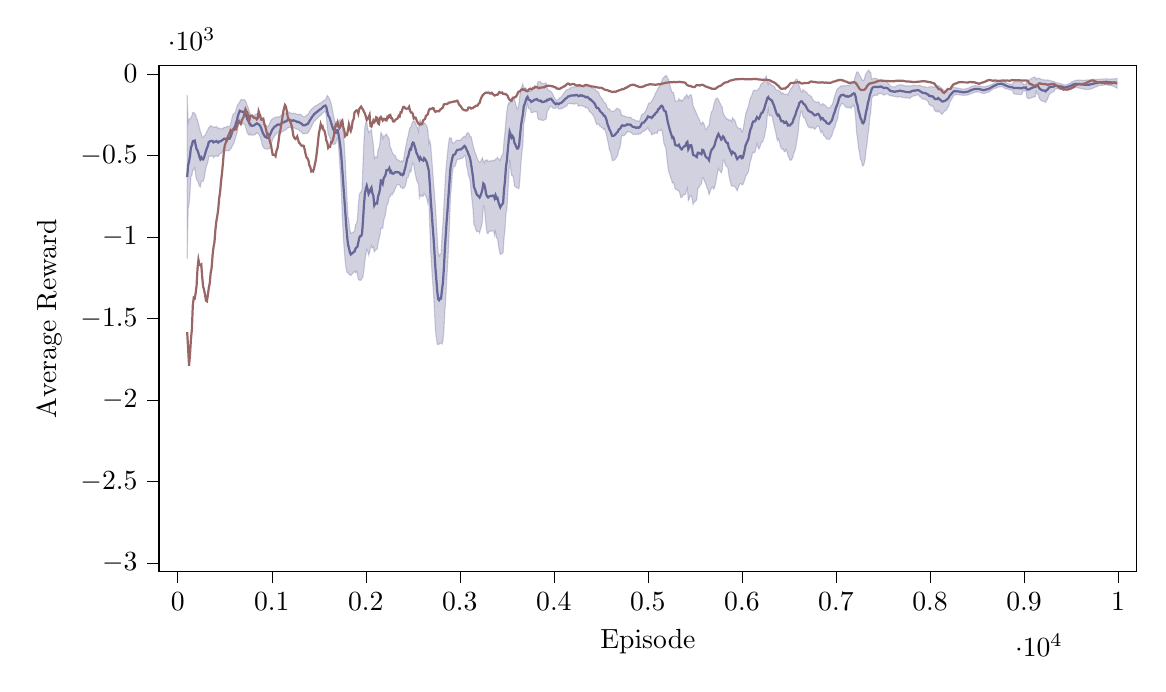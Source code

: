 % This file was created by tikzplotlib v0.9.1.
\begin{tikzpicture}

\definecolor{color0}{rgb}{1,0.498,0.055}
\definecolor{color1}{rgb}{0.122,0.467,0.706}

\begin{axis}[
compat=newest,
tick align=outside,
tick pos=left,
x grid style={white!69.02!black},
xmin=-200.00, xmax=10200.00,
xtick style={color=black},
y grid style={white!69.02!black},
ymin=-3050.00, ymax=50.00,
ytick style={color=black},
scaled y ticks=true,
scaled y ticks=base 10:-3,
width=14cm,
height=8cm,
xlabel=Episode,
ylabel=Average Reward,
%y label style={at={(-0.2,0.5)}}
]

\path [draw=blue!20!gray, fill=blue!20!gray, opacity=0.3]
(axis cs:100,-1133.169)
--(axis cs:100,-127.545)
--(axis cs:110,-297.374)
--(axis cs:120,-275.352)
--(axis cs:130,-275.11)
--(axis cs:140,-269.884)
--(axis cs:150,-254.268)
--(axis cs:160,-235.423)
--(axis cs:170,-236.144)
--(axis cs:180,-241.521)
--(axis cs:190,-249.69)
--(axis cs:200,-273.408)
--(axis cs:210,-282.822)
--(axis cs:220,-303.367)
--(axis cs:230,-328.276)
--(axis cs:240,-351.996)
--(axis cs:250,-364.967)
--(axis cs:260,-387.718)
--(axis cs:270,-390.12)
--(axis cs:280,-379.362)
--(axis cs:290,-375.341)
--(axis cs:300,-363.221)
--(axis cs:310,-352.447)
--(axis cs:320,-340.072)
--(axis cs:330,-327.947)
--(axis cs:340,-323.763)
--(axis cs:350,-316.632)
--(axis cs:360,-320.535)
--(axis cs:370,-322.683)
--(axis cs:380,-324.754)
--(axis cs:390,-326.12)
--(axis cs:400,-324.567)
--(axis cs:410,-321.623)
--(axis cs:420,-325.75)
--(axis cs:430,-335.15)
--(axis cs:440,-331.695)
--(axis cs:450,-337.098)
--(axis cs:460,-335.845)
--(axis cs:470,-333.054)
--(axis cs:480,-336.47)
--(axis cs:490,-327.984)
--(axis cs:500,-325.65)
--(axis cs:510,-329.182)
--(axis cs:520,-322.907)
--(axis cs:530,-319.423)
--(axis cs:540,-322.976)
--(axis cs:550,-323.659)
--(axis cs:560,-311.369)
--(axis cs:570,-286.796)
--(axis cs:580,-262.156)
--(axis cs:590,-244.73)
--(axis cs:600,-242.413)
--(axis cs:610,-237.607)
--(axis cs:620,-219.675)
--(axis cs:630,-199.273)
--(axis cs:640,-185.08)
--(axis cs:650,-179.031)
--(axis cs:660,-170.239)
--(axis cs:670,-157.362)
--(axis cs:680,-157.366)
--(axis cs:690,-158.446)
--(axis cs:700,-156.941)
--(axis cs:710,-157.33)
--(axis cs:720,-166.291)
--(axis cs:730,-177.758)
--(axis cs:740,-193.726)
--(axis cs:750,-208.329)
--(axis cs:760,-226.282)
--(axis cs:770,-243.15)
--(axis cs:780,-256.831)
--(axis cs:790,-261.347)
--(axis cs:800,-259.869)
--(axis cs:810,-257.168)
--(axis cs:820,-248.515)
--(axis cs:830,-246.564)
--(axis cs:840,-244.93)
--(axis cs:850,-245.417)
--(axis cs:860,-248.625)
--(axis cs:870,-249.589)
--(axis cs:880,-250.397)
--(axis cs:890,-259.113)
--(axis cs:900,-271.535)
--(axis cs:910,-282.901)
--(axis cs:920,-300.032)
--(axis cs:930,-312.46)
--(axis cs:940,-313.901)
--(axis cs:950,-322.1)
--(axis cs:960,-322.326)
--(axis cs:970,-311.788)
--(axis cs:980,-299.188)
--(axis cs:990,-285.139)
--(axis cs:1000,-277.426)
--(axis cs:1010,-274.973)
--(axis cs:1020,-271.099)
--(axis cs:1030,-266.128)
--(axis cs:1040,-267.959)
--(axis cs:1050,-264.028)
--(axis cs:1060,-261.87)
--(axis cs:1070,-264.639)
--(axis cs:1080,-261.139)
--(axis cs:1090,-258.304)
--(axis cs:1100,-252.934)
--(axis cs:1110,-247.569)
--(axis cs:1120,-242.921)
--(axis cs:1130,-242.666)
--(axis cs:1140,-238.287)
--(axis cs:1150,-239.526)
--(axis cs:1160,-235.916)
--(axis cs:1170,-230.288)
--(axis cs:1180,-232.599)
--(axis cs:1190,-235.061)
--(axis cs:1200,-239.065)
--(axis cs:1210,-240.485)
--(axis cs:1220,-242.036)
--(axis cs:1230,-239.412)
--(axis cs:1240,-240.841)
--(axis cs:1250,-241.121)
--(axis cs:1260,-245.008)
--(axis cs:1270,-249.703)
--(axis cs:1280,-246.466)
--(axis cs:1290,-246.572)
--(axis cs:1300,-246.461)
--(axis cs:1310,-249.053)
--(axis cs:1320,-253.558)
--(axis cs:1330,-259.74)
--(axis cs:1340,-262.387)
--(axis cs:1350,-262.784)
--(axis cs:1360,-256.904)
--(axis cs:1370,-253.716)
--(axis cs:1380,-250.333)
--(axis cs:1390,-243.475)
--(axis cs:1400,-230.167)
--(axis cs:1410,-223.467)
--(axis cs:1420,-215.071)
--(axis cs:1430,-212.074)
--(axis cs:1440,-206.407)
--(axis cs:1450,-201.999)
--(axis cs:1460,-195.157)
--(axis cs:1470,-192.552)
--(axis cs:1480,-192.449)
--(axis cs:1490,-186.486)
--(axis cs:1500,-183.54)
--(axis cs:1510,-178.635)
--(axis cs:1520,-176.473)
--(axis cs:1530,-173.053)
--(axis cs:1540,-168.781)
--(axis cs:1550,-162.121)
--(axis cs:1560,-159.726)
--(axis cs:1570,-157.562)
--(axis cs:1580,-147.132)
--(axis cs:1590,-131.538)
--(axis cs:1600,-138.569)
--(axis cs:1610,-147.704)
--(axis cs:1620,-160.105)
--(axis cs:1630,-179.719)
--(axis cs:1640,-204.204)
--(axis cs:1650,-234.613)
--(axis cs:1660,-260.115)
--(axis cs:1670,-289.956)
--(axis cs:1680,-294.264)
--(axis cs:1690,-291.806)
--(axis cs:1700,-293.654)
--(axis cs:1710,-301.167)
--(axis cs:1720,-284.236)
--(axis cs:1730,-278.84)
--(axis cs:1740,-281.981)
--(axis cs:1750,-298.161)
--(axis cs:1760,-351.233)
--(axis cs:1770,-425.679)
--(axis cs:1780,-519.894)
--(axis cs:1790,-640.328)
--(axis cs:1800,-761.394)
--(axis cs:1810,-869.831)
--(axis cs:1820,-902.365)
--(axis cs:1830,-954.387)
--(axis cs:1840,-977.026)
--(axis cs:1850,-974.355)
--(axis cs:1860,-971.618)
--(axis cs:1870,-967.687)
--(axis cs:1880,-965.656)
--(axis cs:1890,-923.157)
--(axis cs:1900,-918.902)
--(axis cs:1910,-893.068)
--(axis cs:1920,-807.791)
--(axis cs:1930,-746.205)
--(axis cs:1940,-724.246)
--(axis cs:1950,-723.946)
--(axis cs:1960,-704.747)
--(axis cs:1970,-552.706)
--(axis cs:1980,-410.361)
--(axis cs:1990,-322.646)
--(axis cs:2000,-297.957)
--(axis cs:2010,-294.459)
--(axis cs:2020,-332.292)
--(axis cs:2030,-358.977)
--(axis cs:2040,-352.532)
--(axis cs:2050,-346.626)
--(axis cs:2060,-340.137)
--(axis cs:2070,-394.755)
--(axis cs:2080,-430.381)
--(axis cs:2090,-519.258)
--(axis cs:2100,-506.851)
--(axis cs:2110,-508.173)
--(axis cs:2120,-511.916)
--(axis cs:2130,-462.608)
--(axis cs:2140,-454.457)
--(axis cs:2150,-425.072)
--(axis cs:2160,-358.637)
--(axis cs:2170,-366.594)
--(axis cs:2180,-395.313)
--(axis cs:2190,-379.004)
--(axis cs:2200,-379.62)
--(axis cs:2210,-375.076)
--(axis cs:2220,-367.066)
--(axis cs:2230,-381.082)
--(axis cs:2240,-388.138)
--(axis cs:2250,-401.852)
--(axis cs:2260,-451.63)
--(axis cs:2270,-457.973)
--(axis cs:2280,-478.3)
--(axis cs:2290,-491.286)
--(axis cs:2300,-495.729)
--(axis cs:2310,-499.384)
--(axis cs:2320,-508.259)
--(axis cs:2330,-525.24)
--(axis cs:2340,-525.974)
--(axis cs:2350,-528.109)
--(axis cs:2360,-533.188)
--(axis cs:2370,-538.121)
--(axis cs:2380,-531.671)
--(axis cs:2390,-538.48)
--(axis cs:2400,-530.028)
--(axis cs:2410,-492.12)
--(axis cs:2420,-460.599)
--(axis cs:2430,-432.199)
--(axis cs:2440,-398.091)
--(axis cs:2450,-380.752)
--(axis cs:2460,-347.579)
--(axis cs:2470,-329.876)
--(axis cs:2480,-324.82)
--(axis cs:2490,-305.767)
--(axis cs:2500,-292.89)
--(axis cs:2510,-287.858)
--(axis cs:2520,-291.374)
--(axis cs:2530,-302.586)
--(axis cs:2540,-321.006)
--(axis cs:2550,-328.097)
--(axis cs:2560,-350.758)
--(axis cs:2570,-292.743)
--(axis cs:2580,-283.241)
--(axis cs:2590,-297.336)
--(axis cs:2600,-305.053)
--(axis cs:2610,-311.59)
--(axis cs:2620,-297.802)
--(axis cs:2630,-303.118)
--(axis cs:2640,-311.602)
--(axis cs:2650,-323.289)
--(axis cs:2660,-344.636)
--(axis cs:2670,-425.116)
--(axis cs:2680,-406.955)
--(axis cs:2690,-435.354)
--(axis cs:2700,-508.201)
--(axis cs:2710,-585.99)
--(axis cs:2720,-664.016)
--(axis cs:2730,-730.084)
--(axis cs:2740,-806.779)
--(axis cs:2750,-904.323)
--(axis cs:2760,-1012.392)
--(axis cs:2770,-1101.023)
--(axis cs:2780,-1117.601)
--(axis cs:2790,-1103.648)
--(axis cs:2800,-1102.491)
--(axis cs:2810,-995.582)
--(axis cs:2820,-922.233)
--(axis cs:2830,-810.963)
--(axis cs:2840,-702.029)
--(axis cs:2850,-600.516)
--(axis cs:2860,-537.558)
--(axis cs:2870,-480.431)
--(axis cs:2880,-423.343)
--(axis cs:2890,-390.885)
--(axis cs:2900,-396.464)
--(axis cs:2910,-392.738)
--(axis cs:2920,-421.014)
--(axis cs:2930,-423.387)
--(axis cs:2940,-419.87)
--(axis cs:2950,-417.669)
--(axis cs:2960,-407.978)
--(axis cs:2970,-407.047)
--(axis cs:2980,-406.488)
--(axis cs:2990,-404.84)
--(axis cs:3000,-406.261)
--(axis cs:3010,-404.337)
--(axis cs:3020,-396.908)
--(axis cs:3030,-388.695)
--(axis cs:3040,-384.837)
--(axis cs:3050,-381.839)
--(axis cs:3060,-387.613)
--(axis cs:3070,-365.76)
--(axis cs:3080,-363.312)
--(axis cs:3090,-360.34)
--(axis cs:3100,-370.072)
--(axis cs:3110,-385.447)
--(axis cs:3120,-384.528)
--(axis cs:3130,-409.547)
--(axis cs:3140,-436.439)
--(axis cs:3150,-459.396)
--(axis cs:3160,-478.786)
--(axis cs:3170,-490.433)
--(axis cs:3180,-508.949)
--(axis cs:3190,-525.709)
--(axis cs:3200,-536.092)
--(axis cs:3210,-539.05)
--(axis cs:3220,-538.572)
--(axis cs:3230,-525.347)
--(axis cs:3240,-513.559)
--(axis cs:3250,-533.838)
--(axis cs:3260,-543.799)
--(axis cs:3270,-528.529)
--(axis cs:3280,-532.166)
--(axis cs:3290,-526.14)
--(axis cs:3300,-535.238)
--(axis cs:3310,-536.661)
--(axis cs:3320,-531.294)
--(axis cs:3330,-533.103)
--(axis cs:3340,-533.014)
--(axis cs:3350,-528.551)
--(axis cs:3360,-528.712)
--(axis cs:3370,-533.054)
--(axis cs:3380,-521.193)
--(axis cs:3390,-520.153)
--(axis cs:3400,-511.881)
--(axis cs:3410,-519.005)
--(axis cs:3420,-523.97)
--(axis cs:3430,-528.851)
--(axis cs:3440,-508.955)
--(axis cs:3450,-496.629)
--(axis cs:3460,-486.566)
--(axis cs:3470,-409.45)
--(axis cs:3480,-356.111)
--(axis cs:3490,-286.052)
--(axis cs:3500,-228.165)
--(axis cs:3510,-191.744)
--(axis cs:3520,-175.482)
--(axis cs:3530,-181.757)
--(axis cs:3540,-164.731)
--(axis cs:3550,-157.765)
--(axis cs:3560,-139.178)
--(axis cs:3570,-143.491)
--(axis cs:3580,-154.038)
--(axis cs:3590,-174.037)
--(axis cs:3600,-197.276)
--(axis cs:3610,-215.135)
--(axis cs:3620,-211.811)
--(axis cs:3630,-173.52)
--(axis cs:3640,-121.828)
--(axis cs:3650,-89.26)
--(axis cs:3660,-77.417)
--(axis cs:3670,-59.73)
--(axis cs:3680,-93.28)
--(axis cs:3690,-82.917)
--(axis cs:3700,-85.378)
--(axis cs:3710,-92.293)
--(axis cs:3720,-96.616)
--(axis cs:3730,-102.449)
--(axis cs:3740,-106.399)
--(axis cs:3750,-105.273)
--(axis cs:3760,-104.66)
--(axis cs:3770,-96.369)
--(axis cs:3780,-94.095)
--(axis cs:3790,-88.216)
--(axis cs:3800,-80.813)
--(axis cs:3810,-78.733)
--(axis cs:3820,-73.645)
--(axis cs:3830,-48.901)
--(axis cs:3840,-45.702)
--(axis cs:3850,-46.459)
--(axis cs:3860,-47.407)
--(axis cs:3870,-57.669)
--(axis cs:3880,-56.813)
--(axis cs:3890,-58.98)
--(axis cs:3900,-57.289)
--(axis cs:3910,-54.453)
--(axis cs:3920,-56.923)
--(axis cs:3930,-85.767)
--(axis cs:3940,-98.689)
--(axis cs:3950,-100.273)
--(axis cs:3960,-104.152)
--(axis cs:3970,-106.174)
--(axis cs:3980,-114.503)
--(axis cs:3990,-124.649)
--(axis cs:4000,-137.933)
--(axis cs:4010,-149.282)
--(axis cs:4020,-159.279)
--(axis cs:4030,-159.257)
--(axis cs:4040,-157.84)
--(axis cs:4050,-155.582)
--(axis cs:4060,-146.341)
--(axis cs:4070,-143.72)
--(axis cs:4080,-138.785)
--(axis cs:4090,-131.921)
--(axis cs:4100,-122.715)
--(axis cs:4110,-114.533)
--(axis cs:4120,-107.643)
--(axis cs:4130,-98.52)
--(axis cs:4140,-95.852)
--(axis cs:4150,-95.232)
--(axis cs:4160,-93.058)
--(axis cs:4170,-85.889)
--(axis cs:4180,-85.011)
--(axis cs:4190,-79.968)
--(axis cs:4200,-79.852)
--(axis cs:4210,-79.259)
--(axis cs:4220,-77.505)
--(axis cs:4230,-78.803)
--(axis cs:4240,-76.51)
--(axis cs:4250,-75.902)
--(axis cs:4260,-73.643)
--(axis cs:4270,-75.049)
--(axis cs:4280,-69.637)
--(axis cs:4290,-72.326)
--(axis cs:4300,-67.837)
--(axis cs:4310,-70.182)
--(axis cs:4320,-73.961)
--(axis cs:4330,-76.913)
--(axis cs:4340,-77.887)
--(axis cs:4350,-75.434)
--(axis cs:4360,-75.025)
--(axis cs:4370,-74.472)
--(axis cs:4380,-76.65)
--(axis cs:4390,-76.534)
--(axis cs:4400,-83.755)
--(axis cs:4410,-86.516)
--(axis cs:4420,-88.806)
--(axis cs:4430,-90.819)
--(axis cs:4440,-90.855)
--(axis cs:4450,-104.092)
--(axis cs:4460,-106.542)
--(axis cs:4470,-108.885)
--(axis cs:4480,-119.032)
--(axis cs:4490,-133.713)
--(axis cs:4500,-141.703)
--(axis cs:4510,-148.707)
--(axis cs:4520,-156.083)
--(axis cs:4530,-168.738)
--(axis cs:4540,-177.894)
--(axis cs:4550,-178.616)
--(axis cs:4560,-189.741)
--(axis cs:4570,-209.496)
--(axis cs:4580,-215.236)
--(axis cs:4590,-212.798)
--(axis cs:4600,-222.264)
--(axis cs:4610,-229.739)
--(axis cs:4620,-229.232)
--(axis cs:4630,-227.5)
--(axis cs:4640,-226.314)
--(axis cs:4650,-223.512)
--(axis cs:4660,-216.108)
--(axis cs:4670,-210.425)
--(axis cs:4680,-212.399)
--(axis cs:4690,-214.378)
--(axis cs:4700,-216.878)
--(axis cs:4710,-227.995)
--(axis cs:4720,-253.41)
--(axis cs:4730,-252.547)
--(axis cs:4740,-256.542)
--(axis cs:4750,-257.275)
--(axis cs:4760,-260.34)
--(axis cs:4770,-261.055)
--(axis cs:4780,-263.57)
--(axis cs:4790,-265.622)
--(axis cs:4800,-265.336)
--(axis cs:4810,-263.477)
--(axis cs:4820,-267.255)
--(axis cs:4830,-274.489)
--(axis cs:4840,-278.368)
--(axis cs:4850,-279.521)
--(axis cs:4860,-280.377)
--(axis cs:4870,-286.141)
--(axis cs:4880,-287.091)
--(axis cs:4890,-286.101)
--(axis cs:4900,-289.269)
--(axis cs:4910,-289.141)
--(axis cs:4920,-274.219)
--(axis cs:4930,-253.955)
--(axis cs:4940,-244.683)
--(axis cs:4950,-244.317)
--(axis cs:4960,-240.149)
--(axis cs:4970,-231.721)
--(axis cs:4980,-220.913)
--(axis cs:4990,-208.375)
--(axis cs:5000,-191.17)
--(axis cs:5010,-179.065)
--(axis cs:5020,-177.497)
--(axis cs:5030,-175.345)
--(axis cs:5040,-166.142)
--(axis cs:5050,-156.98)
--(axis cs:5060,-144.798)
--(axis cs:5070,-135.778)
--(axis cs:5080,-118.938)
--(axis cs:5090,-109.507)
--(axis cs:5100,-99.093)
--(axis cs:5110,-84.969)
--(axis cs:5120,-79.449)
--(axis cs:5130,-60.79)
--(axis cs:5140,-51.506)
--(axis cs:5150,-40.236)
--(axis cs:5160,-25.99)
--(axis cs:5170,-20.88)
--(axis cs:5180,-13.336)
--(axis cs:5190,-10.398)
--(axis cs:5200,-10.124)
--(axis cs:5210,-27.676)
--(axis cs:5220,-31.769)
--(axis cs:5230,-59.695)
--(axis cs:5240,-78.493)
--(axis cs:5250,-101.998)
--(axis cs:5260,-114.181)
--(axis cs:5270,-111.471)
--(axis cs:5280,-130.874)
--(axis cs:5290,-161.23)
--(axis cs:5300,-168.404)
--(axis cs:5310,-166.359)
--(axis cs:5320,-163.366)
--(axis cs:5330,-150.957)
--(axis cs:5340,-162.106)
--(axis cs:5350,-158.317)
--(axis cs:5360,-167.014)
--(axis cs:5370,-159.203)
--(axis cs:5380,-156.035)
--(axis cs:5390,-140.456)
--(axis cs:5400,-145.261)
--(axis cs:5410,-126.504)
--(axis cs:5420,-130.684)
--(axis cs:5430,-146.976)
--(axis cs:5440,-133.199)
--(axis cs:5450,-129.343)
--(axis cs:5460,-126.317)
--(axis cs:5470,-149.172)
--(axis cs:5480,-190.466)
--(axis cs:5490,-210.077)
--(axis cs:5500,-218.042)
--(axis cs:5510,-231.004)
--(axis cs:5520,-245.691)
--(axis cs:5530,-260.059)
--(axis cs:5540,-270.144)
--(axis cs:5550,-282.508)
--(axis cs:5560,-300.758)
--(axis cs:5570,-308.373)
--(axis cs:5580,-294.326)
--(axis cs:5590,-298.039)
--(axis cs:5600,-310.385)
--(axis cs:5610,-335.962)
--(axis cs:5620,-340.109)
--(axis cs:5630,-328.031)
--(axis cs:5640,-320.702)
--(axis cs:5650,-316.215)
--(axis cs:5660,-274.045)
--(axis cs:5670,-243.051)
--(axis cs:5680,-228.155)
--(axis cs:5690,-219.755)
--(axis cs:5700,-189.608)
--(axis cs:5710,-173.315)
--(axis cs:5720,-154.249)
--(axis cs:5730,-151.127)
--(axis cs:5740,-147.823)
--(axis cs:5750,-155.852)
--(axis cs:5760,-171.18)
--(axis cs:5770,-180.612)
--(axis cs:5780,-196.506)
--(axis cs:5790,-199.996)
--(axis cs:5800,-238.325)
--(axis cs:5810,-249.381)
--(axis cs:5820,-262.757)
--(axis cs:5830,-266.952)
--(axis cs:5840,-276.911)
--(axis cs:5850,-276.102)
--(axis cs:5860,-283.136)
--(axis cs:5870,-280.269)
--(axis cs:5880,-284.187)
--(axis cs:5890,-291.238)
--(axis cs:5900,-267.594)
--(axis cs:5910,-277.777)
--(axis cs:5920,-280.465)
--(axis cs:5930,-290.312)
--(axis cs:5940,-311.576)
--(axis cs:5950,-327.318)
--(axis cs:5960,-329.826)
--(axis cs:5970,-335.028)
--(axis cs:5980,-332.663)
--(axis cs:5990,-335.575)
--(axis cs:6000,-355.091)
--(axis cs:6010,-346.828)
--(axis cs:6020,-315.388)
--(axis cs:6030,-280.367)
--(axis cs:6040,-244.704)
--(axis cs:6050,-228.008)
--(axis cs:6060,-212.119)
--(axis cs:6070,-196.156)
--(axis cs:6080,-167.837)
--(axis cs:6090,-145.083)
--(axis cs:6100,-139.923)
--(axis cs:6110,-120.243)
--(axis cs:6120,-103.965)
--(axis cs:6130,-98.609)
--(axis cs:6140,-100.776)
--(axis cs:6150,-101.547)
--(axis cs:6160,-101.949)
--(axis cs:6170,-94.075)
--(axis cs:6180,-89.485)
--(axis cs:6190,-80.5)
--(axis cs:6200,-65.208)
--(axis cs:6210,-57.953)
--(axis cs:6220,-55.03)
--(axis cs:6230,-46.315)
--(axis cs:6240,-32.414)
--(axis cs:6250,-21.334)
--(axis cs:6260,-12.567)
--(axis cs:6270,-41.017)
--(axis cs:6280,-64.059)
--(axis cs:6290,-46.85)
--(axis cs:6300,-58.622)
--(axis cs:6310,-63.334)
--(axis cs:6320,-69.033)
--(axis cs:6330,-71.965)
--(axis cs:6340,-72.32)
--(axis cs:6350,-81.655)
--(axis cs:6360,-96.199)
--(axis cs:6370,-96.81)
--(axis cs:6380,-99.05)
--(axis cs:6390,-100.69)
--(axis cs:6400,-103.001)
--(axis cs:6410,-110.458)
--(axis cs:6420,-122.052)
--(axis cs:6430,-114.08)
--(axis cs:6440,-119.048)
--(axis cs:6450,-124.274)
--(axis cs:6460,-123.435)
--(axis cs:6470,-123.021)
--(axis cs:6480,-123.42)
--(axis cs:6490,-128.371)
--(axis cs:6500,-111.496)
--(axis cs:6510,-101.467)
--(axis cs:6520,-88.567)
--(axis cs:6530,-84.072)
--(axis cs:6540,-76.653)
--(axis cs:6550,-59.655)
--(axis cs:6560,-48.26)
--(axis cs:6570,-37.476)
--(axis cs:6580,-31.611)
--(axis cs:6590,-34.549)
--(axis cs:6600,-47.576)
--(axis cs:6610,-74.192)
--(axis cs:6620,-90.06)
--(axis cs:6630,-107.359)
--(axis cs:6640,-109.965)
--(axis cs:6650,-95.015)
--(axis cs:6660,-101.448)
--(axis cs:6670,-104.696)
--(axis cs:6680,-109.07)
--(axis cs:6690,-112.482)
--(axis cs:6700,-121.445)
--(axis cs:6710,-128.188)
--(axis cs:6720,-129.43)
--(axis cs:6730,-134.951)
--(axis cs:6740,-136.993)
--(axis cs:6750,-155.035)
--(axis cs:6760,-159.745)
--(axis cs:6770,-166.723)
--(axis cs:6780,-169.999)
--(axis cs:6790,-172.32)
--(axis cs:6800,-171.705)
--(axis cs:6810,-169.809)
--(axis cs:6820,-174.861)
--(axis cs:6830,-182.505)
--(axis cs:6840,-191.445)
--(axis cs:6850,-188.096)
--(axis cs:6860,-180.943)
--(axis cs:6870,-185.749)
--(axis cs:6880,-189.247)
--(axis cs:6890,-191.827)
--(axis cs:6900,-202.8)
--(axis cs:6910,-206.537)
--(axis cs:6920,-208.391)
--(axis cs:6930,-207.324)
--(axis cs:6940,-200.907)
--(axis cs:6950,-195.461)
--(axis cs:6960,-187.317)
--(axis cs:6970,-170.992)
--(axis cs:6980,-148.467)
--(axis cs:6990,-130.646)
--(axis cs:7000,-111.198)
--(axis cs:7010,-98.581)
--(axis cs:7020,-87.845)
--(axis cs:7030,-84.689)
--(axis cs:7040,-80.192)
--(axis cs:7050,-72.851)
--(axis cs:7060,-75.438)
--(axis cs:7070,-72.776)
--(axis cs:7080,-70.197)
--(axis cs:7090,-73.17)
--(axis cs:7100,-69.682)
--(axis cs:7110,-71.681)
--(axis cs:7120,-68.838)
--(axis cs:7130,-70.831)
--(axis cs:7140,-68.199)
--(axis cs:7150,-66.554)
--(axis cs:7160,-53.84)
--(axis cs:7170,-49.56)
--(axis cs:7180,-49.072)
--(axis cs:7190,-47.059)
--(axis cs:7200,-27.215)
--(axis cs:7210,-7.473)
--(axis cs:7220,10.532)
--(axis cs:7230,14.071)
--(axis cs:7240,6.144)
--(axis cs:7250,-7.135)
--(axis cs:7260,-13.675)
--(axis cs:7270,-27.323)
--(axis cs:7280,-35.83)
--(axis cs:7290,-40.66)
--(axis cs:7300,-36.334)
--(axis cs:7310,-12.158)
--(axis cs:7320,1.47)
--(axis cs:7330,11.09)
--(axis cs:7340,18.923)
--(axis cs:7350,25.121)
--(axis cs:7360,10.105)
--(axis cs:7370,11.067)
--(axis cs:7380,-32.147)
--(axis cs:7390,-29.851)
--(axis cs:7400,-26.707)
--(axis cs:7410,-25.784)
--(axis cs:7420,-24.878)
--(axis cs:7430,-28.528)
--(axis cs:7440,-30.176)
--(axis cs:7450,-36.841)
--(axis cs:7460,-36.171)
--(axis cs:7470,-35.41)
--(axis cs:7480,-34.725)
--(axis cs:7490,-36.698)
--(axis cs:7500,-38.809)
--(axis cs:7510,-41.594)
--(axis cs:7520,-42.187)
--(axis cs:7530,-44.791)
--(axis cs:7540,-47.088)
--(axis cs:7550,-51.605)
--(axis cs:7560,-59.09)
--(axis cs:7570,-64.765)
--(axis cs:7580,-73.887)
--(axis cs:7590,-76.531)
--(axis cs:7600,-77.075)
--(axis cs:7610,-78.423)
--(axis cs:7620,-78.661)
--(axis cs:7630,-77.437)
--(axis cs:7640,-73.351)
--(axis cs:7650,-70.994)
--(axis cs:7660,-68.969)
--(axis cs:7670,-68.717)
--(axis cs:7680,-65.482)
--(axis cs:7690,-66.001)
--(axis cs:7700,-67.656)
--(axis cs:7710,-67.435)
--(axis cs:7720,-69.017)
--(axis cs:7730,-70.568)
--(axis cs:7740,-73.159)
--(axis cs:7750,-73.505)
--(axis cs:7760,-72.949)
--(axis cs:7770,-71.73)
--(axis cs:7780,-74.12)
--(axis cs:7790,-74.717)
--(axis cs:7800,-71.359)
--(axis cs:7810,-69.791)
--(axis cs:7820,-69.537)
--(axis cs:7830,-68.463)
--(axis cs:7840,-69.709)
--(axis cs:7850,-70.681)
--(axis cs:7860,-70.639)
--(axis cs:7870,-70.613)
--(axis cs:7880,-69.877)
--(axis cs:7890,-68.436)
--(axis cs:7900,-71.376)
--(axis cs:7910,-73.301)
--(axis cs:7920,-76.162)
--(axis cs:7930,-77.967)
--(axis cs:7940,-77.646)
--(axis cs:7950,-78.01)
--(axis cs:7960,-81.956)
--(axis cs:7970,-82.219)
--(axis cs:7980,-83.503)
--(axis cs:7990,-78.813)
--(axis cs:8000,-76.594)
--(axis cs:8010,-77.731)
--(axis cs:8020,-76.004)
--(axis cs:8030,-79.236)
--(axis cs:8040,-78.53)
--(axis cs:8050,-80.853)
--(axis cs:8060,-78.355)
--(axis cs:8070,-76.01)
--(axis cs:8080,-74.286)
--(axis cs:8090,-71.482)
--(axis cs:8100,-76.895)
--(axis cs:8110,-78.541)
--(axis cs:8120,-84.463)
--(axis cs:8130,-90.149)
--(axis cs:8140,-96.285)
--(axis cs:8150,-100.668)
--(axis cs:8160,-101.31)
--(axis cs:8170,-99.489)
--(axis cs:8180,-97.172)
--(axis cs:8190,-96.708)
--(axis cs:8200,-92.395)
--(axis cs:8210,-90.191)
--(axis cs:8220,-87.355)
--(axis cs:8230,-84.434)
--(axis cs:8240,-81.416)
--(axis cs:8250,-80.706)
--(axis cs:8260,-82.184)
--(axis cs:8270,-84.539)
--(axis cs:8280,-85.419)
--(axis cs:8290,-85.349)
--(axis cs:8300,-87.253)
--(axis cs:8310,-87.315)
--(axis cs:8320,-89.13)
--(axis cs:8330,-90.045)
--(axis cs:8340,-91.619)
--(axis cs:8350,-92.411)
--(axis cs:8360,-91.871)
--(axis cs:8370,-91.495)
--(axis cs:8380,-90.71)
--(axis cs:8390,-89.299)
--(axis cs:8400,-86.945)
--(axis cs:8410,-86.18)
--(axis cs:8420,-82.409)
--(axis cs:8430,-79.802)
--(axis cs:8440,-76.707)
--(axis cs:8450,-74.566)
--(axis cs:8460,-73.387)
--(axis cs:8470,-72.185)
--(axis cs:8480,-71.613)
--(axis cs:8490,-71.437)
--(axis cs:8500,-72.732)
--(axis cs:8510,-72.863)
--(axis cs:8520,-73.42)
--(axis cs:8530,-74.038)
--(axis cs:8540,-74.884)
--(axis cs:8550,-76.619)
--(axis cs:8560,-77.231)
--(axis cs:8570,-78.507)
--(axis cs:8580,-77.84)
--(axis cs:8590,-77.437)
--(axis cs:8600,-73.928)
--(axis cs:8610,-73.03)
--(axis cs:8620,-71.942)
--(axis cs:8630,-69.059)
--(axis cs:8640,-67.602)
--(axis cs:8650,-65.078)
--(axis cs:8660,-62.933)
--(axis cs:8670,-61.397)
--(axis cs:8680,-56.581)
--(axis cs:8690,-53.746)
--(axis cs:8700,-49.77)
--(axis cs:8710,-44.873)
--(axis cs:8720,-42.649)
--(axis cs:8730,-41.635)
--(axis cs:8740,-41.534)
--(axis cs:8750,-41.41)
--(axis cs:8760,-41.821)
--(axis cs:8770,-42.458)
--(axis cs:8780,-44.338)
--(axis cs:8790,-45.266)
--(axis cs:8800,-48.269)
--(axis cs:8810,-52.792)
--(axis cs:8820,-56.211)
--(axis cs:8830,-58.86)
--(axis cs:8840,-59.594)
--(axis cs:8850,-61.439)
--(axis cs:8860,-62.945)
--(axis cs:8870,-62.919)
--(axis cs:8880,-58.93)
--(axis cs:8890,-49.769)
--(axis cs:8900,-47.435)
--(axis cs:8910,-46.571)
--(axis cs:8920,-46.809)
--(axis cs:8930,-46.459)
--(axis cs:8940,-45.903)
--(axis cs:8950,-47.083)
--(axis cs:8960,-48.452)
--(axis cs:8970,-49.528)
--(axis cs:8980,-50.373)
--(axis cs:8990,-59.892)
--(axis cs:9000,-63.262)
--(axis cs:9010,-64.94)
--(axis cs:9020,-63.118)
--(axis cs:9030,-43.135)
--(axis cs:9040,-40.787)
--(axis cs:9050,-38.545)
--(axis cs:9060,-35.577)
--(axis cs:9070,-30.415)
--(axis cs:9080,-26.271)
--(axis cs:9090,-23.665)
--(axis cs:9100,-20.715)
--(axis cs:9110,-19.307)
--(axis cs:9120,-19.42)
--(axis cs:9130,-33.132)
--(axis cs:9140,-26.963)
--(axis cs:9150,-26.965)
--(axis cs:9160,-24.715)
--(axis cs:9170,-27.206)
--(axis cs:9180,-31.187)
--(axis cs:9190,-32.983)
--(axis cs:9200,-35.393)
--(axis cs:9210,-34.505)
--(axis cs:9220,-35.991)
--(axis cs:9230,-37.202)
--(axis cs:9240,-36.909)
--(axis cs:9250,-35.91)
--(axis cs:9260,-37.178)
--(axis cs:9270,-39.86)
--(axis cs:9280,-39.627)
--(axis cs:9290,-42.01)
--(axis cs:9300,-43.515)
--(axis cs:9310,-44.503)
--(axis cs:9320,-44.576)
--(axis cs:9330,-50.568)
--(axis cs:9340,-52.358)
--(axis cs:9350,-53.537)
--(axis cs:9360,-54.968)
--(axis cs:9370,-56.788)
--(axis cs:9380,-57.613)
--(axis cs:9390,-59.324)
--(axis cs:9400,-60.115)
--(axis cs:9410,-63.04)
--(axis cs:9420,-64.794)
--(axis cs:9430,-67.089)
--(axis cs:9440,-66.587)
--(axis cs:9450,-65.21)
--(axis cs:9460,-64.338)
--(axis cs:9470,-60.045)
--(axis cs:9480,-58.275)
--(axis cs:9490,-55.705)
--(axis cs:9500,-52.145)
--(axis cs:9510,-47.219)
--(axis cs:9520,-45.979)
--(axis cs:9530,-43.335)
--(axis cs:9540,-40.731)
--(axis cs:9550,-39.363)
--(axis cs:9560,-36.943)
--(axis cs:9570,-37.28)
--(axis cs:9580,-37.846)
--(axis cs:9590,-35.966)
--(axis cs:9600,-36.837)
--(axis cs:9610,-38.348)
--(axis cs:9620,-38.012)
--(axis cs:9630,-37.825)
--(axis cs:9640,-38.604)
--(axis cs:9650,-37.885)
--(axis cs:9660,-37.539)
--(axis cs:9670,-36.473)
--(axis cs:9680,-35.312)
--(axis cs:9690,-36.964)
--(axis cs:9700,-35.494)
--(axis cs:9710,-34.5)
--(axis cs:9720,-33.257)
--(axis cs:9730,-32.639)
--(axis cs:9740,-31.791)
--(axis cs:9750,-32.74)
--(axis cs:9760,-33.987)
--(axis cs:9770,-32.897)
--(axis cs:9780,-32.7)
--(axis cs:9790,-31.99)
--(axis cs:9800,-30.652)
--(axis cs:9810,-30.96)
--(axis cs:9820,-31.176)
--(axis cs:9830,-30.394)
--(axis cs:9840,-30.753)
--(axis cs:9850,-29.596)
--(axis cs:9860,-29.846)
--(axis cs:9870,-29.662)
--(axis cs:9880,-28.939)
--(axis cs:9890,-29.702)
--(axis cs:9900,-30.858)
--(axis cs:9910,-30.849)
--(axis cs:9920,-30.443)
--(axis cs:9930,-30.685)
--(axis cs:9940,-29.231)
--(axis cs:9950,-30.144)
--(axis cs:9960,-28.551)
--(axis cs:9970,-28.047)
--(axis cs:9980,-28.227)
--(axis cs:9990,-27.209)
--(axis cs:9990,-86.028)
--(axis cs:9990,-86.028)
--(axis cs:9980,-83.802)
--(axis cs:9970,-80.883)
--(axis cs:9960,-74.99)
--(axis cs:9950,-74.416)
--(axis cs:9940,-73.37)
--(axis cs:9930,-71.424)
--(axis cs:9920,-69.734)
--(axis cs:9910,-69.49)
--(axis cs:9900,-70.222)
--(axis cs:9890,-67.575)
--(axis cs:9880,-66.119)
--(axis cs:9870,-66.66)
--(axis cs:9860,-66.296)
--(axis cs:9850,-67.135)
--(axis cs:9840,-68.831)
--(axis cs:9830,-68.519)
--(axis cs:9820,-69.633)
--(axis cs:9810,-69.187)
--(axis cs:9800,-69.827)
--(axis cs:9790,-71.435)
--(axis cs:9780,-76.146)
--(axis cs:9770,-78.647)
--(axis cs:9760,-79.921)
--(axis cs:9750,-81.896)
--(axis cs:9740,-83.843)
--(axis cs:9730,-88.854)
--(axis cs:9720,-89.487)
--(axis cs:9710,-91.893)
--(axis cs:9700,-92.176)
--(axis cs:9690,-95.187)
--(axis cs:9680,-93.653)
--(axis cs:9670,-94.528)
--(axis cs:9660,-95.272)
--(axis cs:9650,-94.463)
--(axis cs:9640,-92.998)
--(axis cs:9630,-89.526)
--(axis cs:9620,-89.975)
--(axis cs:9610,-88.932)
--(axis cs:9600,-88.405)
--(axis cs:9590,-85.606)
--(axis cs:9580,-85.608)
--(axis cs:9570,-84.336)
--(axis cs:9560,-81.939)
--(axis cs:9550,-82.29)
--(axis cs:9540,-82.192)
--(axis cs:9530,-82.63)
--(axis cs:9520,-83.594)
--(axis cs:9510,-89.442)
--(axis cs:9500,-91.344)
--(axis cs:9490,-91.621)
--(axis cs:9480,-93.539)
--(axis cs:9470,-93.975)
--(axis cs:9460,-95.516)
--(axis cs:9450,-96.346)
--(axis cs:9440,-97.421)
--(axis cs:9430,-97.589)
--(axis cs:9420,-97.513)
--(axis cs:9410,-93.259)
--(axis cs:9400,-93.553)
--(axis cs:9390,-94.173)
--(axis cs:9380,-93.738)
--(axis cs:9370,-92.424)
--(axis cs:9360,-90.625)
--(axis cs:9350,-90.248)
--(axis cs:9340,-91.196)
--(axis cs:9330,-92.495)
--(axis cs:9320,-106.756)
--(axis cs:9310,-110.028)
--(axis cs:9300,-111.113)
--(axis cs:9290,-112.939)
--(axis cs:9280,-119.291)
--(axis cs:9270,-122.669)
--(axis cs:9260,-137.64)
--(axis cs:9250,-155.186)
--(axis cs:9240,-160.655)
--(axis cs:9230,-174.891)
--(axis cs:9220,-169.112)
--(axis cs:9210,-167.362)
--(axis cs:9200,-166.475)
--(axis cs:9190,-164.306)
--(axis cs:9180,-159.275)
--(axis cs:9170,-156.017)
--(axis cs:9160,-142.691)
--(axis cs:9150,-121.797)
--(axis cs:9140,-119.27)
--(axis cs:9130,-104.762)
--(axis cs:9120,-139.246)
--(axis cs:9110,-139.076)
--(axis cs:9100,-141.687)
--(axis cs:9090,-143.743)
--(axis cs:9080,-145.421)
--(axis cs:9070,-147.44)
--(axis cs:9060,-149.491)
--(axis cs:9050,-150.655)
--(axis cs:9040,-147.906)
--(axis cs:9030,-141.265)
--(axis cs:9020,-100.839)
--(axis cs:9010,-103.859)
--(axis cs:9000,-100.9)
--(axis cs:8990,-106.427)
--(axis cs:8980,-121.727)
--(axis cs:8970,-126.289)
--(axis cs:8960,-125.924)
--(axis cs:8950,-125.069)
--(axis cs:8940,-123.508)
--(axis cs:8930,-124.181)
--(axis cs:8920,-124.441)
--(axis cs:8910,-122.92)
--(axis cs:8900,-122.49)
--(axis cs:8890,-119.996)
--(axis cs:8880,-104.601)
--(axis cs:8870,-97.346)
--(axis cs:8860,-97.546)
--(axis cs:8850,-97.089)
--(axis cs:8840,-95.187)
--(axis cs:8830,-92.801)
--(axis cs:8820,-91.657)
--(axis cs:8810,-89.38)
--(axis cs:8800,-89.856)
--(axis cs:8790,-85.077)
--(axis cs:8780,-82.086)
--(axis cs:8770,-77.686)
--(axis cs:8760,-76.694)
--(axis cs:8750,-77.975)
--(axis cs:8740,-79.256)
--(axis cs:8730,-79.336)
--(axis cs:8720,-81.498)
--(axis cs:8710,-84.691)
--(axis cs:8700,-86.82)
--(axis cs:8690,-87.799)
--(axis cs:8680,-89.425)
--(axis cs:8670,-91.305)
--(axis cs:8660,-96.62)
--(axis cs:8650,-100.377)
--(axis cs:8640,-105.04)
--(axis cs:8630,-110.112)
--(axis cs:8620,-111.646)
--(axis cs:8610,-112.391)
--(axis cs:8600,-113.699)
--(axis cs:8590,-116.808)
--(axis cs:8580,-118.253)
--(axis cs:8570,-119.035)
--(axis cs:8560,-117.683)
--(axis cs:8550,-116.667)
--(axis cs:8540,-114.463)
--(axis cs:8530,-110.859)
--(axis cs:8520,-110.559)
--(axis cs:8510,-110.28)
--(axis cs:8500,-110.633)
--(axis cs:8490,-110.06)
--(axis cs:8480,-111.611)
--(axis cs:8470,-113.824)
--(axis cs:8460,-115.622)
--(axis cs:8450,-117.465)
--(axis cs:8440,-119.345)
--(axis cs:8430,-121.718)
--(axis cs:8420,-123.5)
--(axis cs:8410,-126.875)
--(axis cs:8400,-128.815)
--(axis cs:8390,-129.57)
--(axis cs:8380,-129.039)
--(axis cs:8370,-130.457)
--(axis cs:8360,-131.0)
--(axis cs:8350,-130.307)
--(axis cs:8340,-129.278)
--(axis cs:8330,-128.141)
--(axis cs:8320,-128.71)
--(axis cs:8310,-127.252)
--(axis cs:8300,-125.383)
--(axis cs:8290,-125.522)
--(axis cs:8280,-127.833)
--(axis cs:8270,-126.528)
--(axis cs:8260,-128.567)
--(axis cs:8250,-132.666)
--(axis cs:8240,-144.468)
--(axis cs:8230,-155.92)
--(axis cs:8220,-164.406)
--(axis cs:8210,-176.139)
--(axis cs:8200,-195.688)
--(axis cs:8190,-206.939)
--(axis cs:8180,-213.796)
--(axis cs:8170,-223.442)
--(axis cs:8160,-224.961)
--(axis cs:8150,-230.962)
--(axis cs:8140,-240.095)
--(axis cs:8130,-245.989)
--(axis cs:8120,-242.829)
--(axis cs:8110,-237.232)
--(axis cs:8100,-231.337)
--(axis cs:8090,-223.574)
--(axis cs:8080,-233.058)
--(axis cs:8070,-227.224)
--(axis cs:8060,-229.324)
--(axis cs:8050,-223.306)
--(axis cs:8040,-208.395)
--(axis cs:8030,-196.43)
--(axis cs:8020,-194.286)
--(axis cs:8010,-196.313)
--(axis cs:8000,-188.622)
--(axis cs:7990,-186.762)
--(axis cs:7980,-167.515)
--(axis cs:7970,-164.698)
--(axis cs:7960,-157.618)
--(axis cs:7950,-154.464)
--(axis cs:7940,-155.246)
--(axis cs:7930,-153.027)
--(axis cs:7920,-153.83)
--(axis cs:7910,-147.886)
--(axis cs:7900,-141.91)
--(axis cs:7890,-137.772)
--(axis cs:7880,-129.299)
--(axis cs:7870,-126.227)
--(axis cs:7860,-128.001)
--(axis cs:7850,-129.704)
--(axis cs:7840,-134.337)
--(axis cs:7830,-134.038)
--(axis cs:7820,-135.221)
--(axis cs:7810,-137.216)
--(axis cs:7800,-141.694)
--(axis cs:7790,-147.523)
--(axis cs:7780,-148.954)
--(axis cs:7770,-147.258)
--(axis cs:7760,-145.767)
--(axis cs:7750,-146.973)
--(axis cs:7740,-145.301)
--(axis cs:7730,-144.684)
--(axis cs:7720,-143.469)
--(axis cs:7710,-142.657)
--(axis cs:7700,-142.694)
--(axis cs:7690,-138.294)
--(axis cs:7680,-137.373)
--(axis cs:7670,-139.516)
--(axis cs:7660,-140.973)
--(axis cs:7650,-140.233)
--(axis cs:7640,-138.413)
--(axis cs:7630,-138.482)
--(axis cs:7620,-137.576)
--(axis cs:7610,-135.902)
--(axis cs:7600,-132.974)
--(axis cs:7590,-133.773)
--(axis cs:7580,-133.383)
--(axis cs:7570,-130.65)
--(axis cs:7560,-127.786)
--(axis cs:7550,-122.86)
--(axis cs:7540,-123.098)
--(axis cs:7530,-122.727)
--(axis cs:7520,-127.668)
--(axis cs:7510,-129.47)
--(axis cs:7500,-126.589)
--(axis cs:7490,-121.977)
--(axis cs:7480,-117.292)
--(axis cs:7470,-120.322)
--(axis cs:7460,-119.319)
--(axis cs:7450,-121.872)
--(axis cs:7440,-130.194)
--(axis cs:7430,-127.974)
--(axis cs:7420,-132.051)
--(axis cs:7410,-132.842)
--(axis cs:7400,-132.409)
--(axis cs:7390,-136.726)
--(axis cs:7380,-153.882)
--(axis cs:7370,-238.148)
--(axis cs:7360,-265.965)
--(axis cs:7350,-340.653)
--(axis cs:7340,-372.728)
--(axis cs:7330,-434.093)
--(axis cs:7320,-466.548)
--(axis cs:7310,-522.75)
--(axis cs:7300,-550.877)
--(axis cs:7290,-563.066)
--(axis cs:7280,-560.715)
--(axis cs:7270,-532.101)
--(axis cs:7260,-519.718)
--(axis cs:7250,-480.335)
--(axis cs:7240,-454.036)
--(axis cs:7230,-396.741)
--(axis cs:7220,-361.014)
--(axis cs:7210,-273.641)
--(axis cs:7200,-215.144)
--(axis cs:7190,-189.173)
--(axis cs:7180,-196.768)
--(axis cs:7170,-201.852)
--(axis cs:7160,-211.444)
--(axis cs:7150,-200.581)
--(axis cs:7140,-206.248)
--(axis cs:7130,-207.728)
--(axis cs:7120,-202.338)
--(axis cs:7110,-203.962)
--(axis cs:7100,-202.119)
--(axis cs:7090,-188.739)
--(axis cs:7080,-184.66)
--(axis cs:7070,-183.108)
--(axis cs:7060,-181.179)
--(axis cs:7050,-193.952)
--(axis cs:7040,-201.559)
--(axis cs:7030,-227.859)
--(axis cs:7020,-268.761)
--(axis cs:7010,-287.432)
--(axis cs:7000,-299.449)
--(axis cs:6990,-324.746)
--(axis cs:6980,-335.593)
--(axis cs:6970,-348.26)
--(axis cs:6960,-371.664)
--(axis cs:6950,-384.789)
--(axis cs:6940,-391.867)
--(axis cs:6930,-401.417)
--(axis cs:6920,-400.478)
--(axis cs:6910,-399.29)
--(axis cs:6900,-397.547)
--(axis cs:6890,-386.096)
--(axis cs:6880,-381.803)
--(axis cs:6870,-378.039)
--(axis cs:6860,-361.161)
--(axis cs:6850,-349.887)
--(axis cs:6840,-359.477)
--(axis cs:6830,-340.555)
--(axis cs:6820,-323.576)
--(axis cs:6810,-317.95)
--(axis cs:6800,-320.718)
--(axis cs:6790,-328.14)
--(axis cs:6780,-336.549)
--(axis cs:6770,-338.297)
--(axis cs:6760,-330.133)
--(axis cs:6750,-324.264)
--(axis cs:6740,-331.403)
--(axis cs:6730,-330.45)
--(axis cs:6720,-327.828)
--(axis cs:6710,-325.576)
--(axis cs:6700,-317.174)
--(axis cs:6690,-304.696)
--(axis cs:6680,-287.677)
--(axis cs:6670,-270.298)
--(axis cs:6660,-268.937)
--(axis cs:6650,-262.051)
--(axis cs:6640,-227.996)
--(axis cs:6630,-226.88)
--(axis cs:6620,-254.859)
--(axis cs:6610,-282.074)
--(axis cs:6600,-353.698)
--(axis cs:6590,-388.103)
--(axis cs:6580,-425.531)
--(axis cs:6570,-459.235)
--(axis cs:6560,-477.0)
--(axis cs:6550,-489.469)
--(axis cs:6540,-513.891)
--(axis cs:6530,-522.632)
--(axis cs:6520,-528.518)
--(axis cs:6510,-528.249)
--(axis cs:6500,-511.573)
--(axis cs:6490,-501.566)
--(axis cs:6480,-478.221)
--(axis cs:6470,-462.809)
--(axis cs:6460,-474.939)
--(axis cs:6450,-475.226)
--(axis cs:6440,-459.79)
--(axis cs:6430,-461.49)
--(axis cs:6420,-456.178)
--(axis cs:6410,-443.966)
--(axis cs:6400,-416.313)
--(axis cs:6390,-397.818)
--(axis cs:6380,-408.609)
--(axis cs:6370,-393.024)
--(axis cs:6360,-358.037)
--(axis cs:6350,-336.031)
--(axis cs:6340,-309.839)
--(axis cs:6330,-286.814)
--(axis cs:6320,-255.658)
--(axis cs:6310,-256.847)
--(axis cs:6300,-250.785)
--(axis cs:6290,-256.765)
--(axis cs:6280,-218.245)
--(axis cs:6270,-255.11)
--(axis cs:6260,-324.495)
--(axis cs:6250,-351.301)
--(axis cs:6240,-382.518)
--(axis cs:6230,-399.0)
--(axis cs:6220,-416.905)
--(axis cs:6210,-416.364)
--(axis cs:6200,-431.783)
--(axis cs:6190,-448.991)
--(axis cs:6180,-460.711)
--(axis cs:6170,-446.122)
--(axis cs:6160,-426.396)
--(axis cs:6150,-452.634)
--(axis cs:6140,-479.118)
--(axis cs:6130,-482.666)
--(axis cs:6120,-477.872)
--(axis cs:6110,-489.8)
--(axis cs:6100,-518.02)
--(axis cs:6090,-534.766)
--(axis cs:6080,-565.158)
--(axis cs:6070,-597.768)
--(axis cs:6060,-608.553)
--(axis cs:6050,-618.195)
--(axis cs:6040,-625.64)
--(axis cs:6030,-649.554)
--(axis cs:6020,-663.88)
--(axis cs:6010,-679.322)
--(axis cs:6000,-677.296)
--(axis cs:5990,-670.646)
--(axis cs:5980,-673.304)
--(axis cs:5970,-684.15)
--(axis cs:5960,-698.236)
--(axis cs:5950,-715.606)
--(axis cs:5940,-706.603)
--(axis cs:5930,-693.458)
--(axis cs:5920,-687.766)
--(axis cs:5910,-687.328)
--(axis cs:5900,-686.338)
--(axis cs:5890,-687.575)
--(axis cs:5880,-668.589)
--(axis cs:5870,-643.752)
--(axis cs:5860,-616.22)
--(axis cs:5850,-571.766)
--(axis cs:5840,-569.632)
--(axis cs:5830,-561.402)
--(axis cs:5820,-551.351)
--(axis cs:5810,-528.48)
--(axis cs:5800,-527.023)
--(axis cs:5790,-590.307)
--(axis cs:5780,-606.871)
--(axis cs:5770,-596.064)
--(axis cs:5760,-588.239)
--(axis cs:5750,-579.08)
--(axis cs:5740,-610.429)
--(axis cs:5730,-639.675)
--(axis cs:5720,-669.218)
--(axis cs:5710,-697.0)
--(axis cs:5700,-705.842)
--(axis cs:5690,-693.091)
--(axis cs:5680,-696.949)
--(axis cs:5670,-706.728)
--(axis cs:5660,-725.414)
--(axis cs:5650,-738.565)
--(axis cs:5640,-713.361)
--(axis cs:5630,-699.84)
--(axis cs:5620,-681.37)
--(axis cs:5610,-665.807)
--(axis cs:5600,-654.998)
--(axis cs:5590,-636.39)
--(axis cs:5580,-634.814)
--(axis cs:5570,-674.469)
--(axis cs:5560,-675.096)
--(axis cs:5550,-690.793)
--(axis cs:5540,-695.601)
--(axis cs:5530,-704.903)
--(axis cs:5520,-771.681)
--(axis cs:5510,-777.493)
--(axis cs:5500,-782.353)
--(axis cs:5490,-786.429)
--(axis cs:5480,-799.13)
--(axis cs:5470,-762.343)
--(axis cs:5460,-745.257)
--(axis cs:5450,-744.233)
--(axis cs:5440,-765.748)
--(axis cs:5430,-775.205)
--(axis cs:5420,-701.7)
--(axis cs:5410,-718.058)
--(axis cs:5400,-736.137)
--(axis cs:5390,-741.237)
--(axis cs:5380,-739.478)
--(axis cs:5370,-747.659)
--(axis cs:5360,-756.692)
--(axis cs:5350,-757.016)
--(axis cs:5340,-731.832)
--(axis cs:5330,-716.435)
--(axis cs:5320,-716.145)
--(axis cs:5310,-709.129)
--(axis cs:5300,-707.868)
--(axis cs:5290,-706.351)
--(axis cs:5280,-677.762)
--(axis cs:5270,-663.169)
--(axis cs:5260,-667.821)
--(axis cs:5250,-644.57)
--(axis cs:5240,-631.944)
--(axis cs:5230,-610.638)
--(axis cs:5220,-594.933)
--(axis cs:5210,-552.964)
--(axis cs:5200,-505.414)
--(axis cs:5190,-449.954)
--(axis cs:5180,-440.636)
--(axis cs:5170,-424.839)
--(axis cs:5160,-379.336)
--(axis cs:5150,-348.551)
--(axis cs:5140,-339.164)
--(axis cs:5130,-347.03)
--(axis cs:5120,-346.91)
--(axis cs:5110,-344.848)
--(axis cs:5100,-363.217)
--(axis cs:5090,-362.354)
--(axis cs:5080,-362.213)
--(axis cs:5070,-365.678)
--(axis cs:5060,-363.907)
--(axis cs:5050,-369.846)
--(axis cs:5040,-372.558)
--(axis cs:5030,-353.887)
--(axis cs:5020,-351.63)
--(axis cs:5010,-343.439)
--(axis cs:5000,-329.02)
--(axis cs:4990,-337.977)
--(axis cs:4980,-340.529)
--(axis cs:4970,-343.848)
--(axis cs:4960,-351.868)
--(axis cs:4950,-351.641)
--(axis cs:4940,-353.076)
--(axis cs:4930,-362.493)
--(axis cs:4920,-366.921)
--(axis cs:4910,-365.014)
--(axis cs:4900,-370.492)
--(axis cs:4890,-368.101)
--(axis cs:4880,-371.483)
--(axis cs:4870,-371.648)
--(axis cs:4860,-368.482)
--(axis cs:4850,-370.49)
--(axis cs:4840,-369.498)
--(axis cs:4830,-365.641)
--(axis cs:4820,-356.704)
--(axis cs:4810,-356.519)
--(axis cs:4800,-354.335)
--(axis cs:4790,-355.235)
--(axis cs:4780,-353.235)
--(axis cs:4770,-363.573)
--(axis cs:4760,-370.84)
--(axis cs:4750,-376.768)
--(axis cs:4740,-379.107)
--(axis cs:4730,-375.51)
--(axis cs:4720,-380.764)
--(axis cs:4710,-433.535)
--(axis cs:4700,-455.821)
--(axis cs:4690,-464.782)
--(axis cs:4680,-496.173)
--(axis cs:4670,-505.843)
--(axis cs:4660,-516.002)
--(axis cs:4650,-523.093)
--(axis cs:4640,-528.565)
--(axis cs:4630,-529.382)
--(axis cs:4620,-529.576)
--(axis cs:4610,-496.581)
--(axis cs:4600,-474.412)
--(axis cs:4590,-464.341)
--(axis cs:4580,-426.917)
--(axis cs:4570,-402.757)
--(axis cs:4560,-373.337)
--(axis cs:4550,-352.211)
--(axis cs:4540,-333.768)
--(axis cs:4530,-340.958)
--(axis cs:4520,-329.987)
--(axis cs:4510,-328.444)
--(axis cs:4500,-323.075)
--(axis cs:4490,-319.957)
--(axis cs:4480,-308.109)
--(axis cs:4470,-306.629)
--(axis cs:4460,-310.853)
--(axis cs:4450,-302.252)
--(axis cs:4440,-285.375)
--(axis cs:4430,-264.436)
--(axis cs:4420,-257.091)
--(axis cs:4410,-246.145)
--(axis cs:4400,-241.171)
--(axis cs:4390,-233.133)
--(axis cs:4380,-232.65)
--(axis cs:4370,-219.922)
--(axis cs:4360,-207.277)
--(axis cs:4350,-203.136)
--(axis cs:4340,-208.103)
--(axis cs:4330,-202.451)
--(axis cs:4320,-196.753)
--(axis cs:4310,-197.785)
--(axis cs:4300,-194.038)
--(axis cs:4290,-194.271)
--(axis cs:4280,-190.924)
--(axis cs:4270,-195.608)
--(axis cs:4260,-197.441)
--(axis cs:4250,-183.551)
--(axis cs:4240,-178.93)
--(axis cs:4230,-179.087)
--(axis cs:4220,-186.124)
--(axis cs:4210,-181.699)
--(axis cs:4200,-182.549)
--(axis cs:4190,-182.02)
--(axis cs:4180,-182.208)
--(axis cs:4170,-181.339)
--(axis cs:4160,-180.406)
--(axis cs:4150,-181.017)
--(axis cs:4140,-194.293)
--(axis cs:4130,-199.162)
--(axis cs:4120,-198.244)
--(axis cs:4110,-204.514)
--(axis cs:4100,-206.868)
--(axis cs:4090,-209.904)
--(axis cs:4080,-212.746)
--(axis cs:4070,-213.064)
--(axis cs:4060,-213.718)
--(axis cs:4050,-214.335)
--(axis cs:4040,-204.431)
--(axis cs:4030,-200.791)
--(axis cs:4020,-209.517)
--(axis cs:4010,-210.924)
--(axis cs:4000,-210.993)
--(axis cs:3990,-207.691)
--(axis cs:3980,-202.878)
--(axis cs:3970,-197.482)
--(axis cs:3960,-198.742)
--(axis cs:3950,-212.054)
--(axis cs:3940,-219.491)
--(axis cs:3930,-228.722)
--(axis cs:3920,-275.746)
--(axis cs:3910,-276.304)
--(axis cs:3900,-279.781)
--(axis cs:3890,-284.674)
--(axis cs:3880,-283.786)
--(axis cs:3870,-283.837)
--(axis cs:3860,-277.779)
--(axis cs:3850,-280.169)
--(axis cs:3840,-280.134)
--(axis cs:3830,-271.472)
--(axis cs:3820,-232.454)
--(axis cs:3810,-232.427)
--(axis cs:3800,-230.849)
--(axis cs:3790,-229.923)
--(axis cs:3780,-235.472)
--(axis cs:3770,-236.38)
--(axis cs:3760,-236.84)
--(axis cs:3750,-219.234)
--(axis cs:3740,-210.278)
--(axis cs:3730,-209.917)
--(axis cs:3720,-183.381)
--(axis cs:3710,-202.19)
--(axis cs:3700,-244.185)
--(axis cs:3690,-284.614)
--(axis cs:3680,-299.634)
--(axis cs:3670,-438.132)
--(axis cs:3660,-483.275)
--(axis cs:3650,-546.171)
--(axis cs:3640,-636.743)
--(axis cs:3630,-701.9)
--(axis cs:3620,-700.386)
--(axis cs:3610,-699.603)
--(axis cs:3600,-695.874)
--(axis cs:3590,-689.699)
--(axis cs:3580,-686.826)
--(axis cs:3570,-635.594)
--(axis cs:3560,-621.34)
--(axis cs:3550,-621.178)
--(axis cs:3540,-573.56)
--(axis cs:3530,-525.645)
--(axis cs:3520,-637.175)
--(axis cs:3510,-736.523)
--(axis cs:3500,-832.334)
--(axis cs:3490,-857.803)
--(axis cs:3480,-957.567)
--(axis cs:3470,-1005.901)
--(axis cs:3460,-1097.003)
--(axis cs:3450,-1101.076)
--(axis cs:3440,-1103.578)
--(axis cs:3430,-1106.513)
--(axis cs:3420,-1082.205)
--(axis cs:3410,-1050.855)
--(axis cs:3400,-1007.574)
--(axis cs:3390,-1006.224)
--(axis cs:3380,-967.125)
--(axis cs:3370,-990.787)
--(axis cs:3360,-963.775)
--(axis cs:3350,-961.433)
--(axis cs:3340,-963.643)
--(axis cs:3330,-963.896)
--(axis cs:3320,-964.274)
--(axis cs:3310,-966.768)
--(axis cs:3300,-978.705)
--(axis cs:3290,-976.241)
--(axis cs:3280,-939.561)
--(axis cs:3270,-876.255)
--(axis cs:3260,-811.991)
--(axis cs:3250,-808.595)
--(axis cs:3240,-902.193)
--(axis cs:3230,-932.905)
--(axis cs:3220,-951.665)
--(axis cs:3210,-975.61)
--(axis cs:3200,-963.28)
--(axis cs:3190,-964.282)
--(axis cs:3180,-967.367)
--(axis cs:3170,-956.062)
--(axis cs:3160,-931.966)
--(axis cs:3150,-926.797)
--(axis cs:3140,-829.743)
--(axis cs:3130,-774.364)
--(axis cs:3120,-724.746)
--(axis cs:3110,-652.768)
--(axis cs:3100,-634.99)
--(axis cs:3090,-618.52)
--(axis cs:3080,-580.941)
--(axis cs:3070,-559.32)
--(axis cs:3060,-504.404)
--(axis cs:3050,-499.958)
--(axis cs:3040,-508.192)
--(axis cs:3030,-515.952)
--(axis cs:3020,-517.946)
--(axis cs:3010,-520.411)
--(axis cs:3000,-519.562)
--(axis cs:2990,-522.615)
--(axis cs:2980,-524.739)
--(axis cs:2970,-523.671)
--(axis cs:2960,-546.074)
--(axis cs:2950,-564.193)
--(axis cs:2940,-567.959)
--(axis cs:2930,-570.286)
--(axis cs:2920,-609.889)
--(axis cs:2910,-692.67)
--(axis cs:2900,-757.12)
--(axis cs:2890,-924.553)
--(axis cs:2880,-1058.075)
--(axis cs:2870,-1173.34)
--(axis cs:2860,-1265.053)
--(axis cs:2850,-1381.275)
--(axis cs:2840,-1461.105)
--(axis cs:2830,-1574.964)
--(axis cs:2820,-1637.78)
--(axis cs:2810,-1656.27)
--(axis cs:2800,-1650.674)
--(axis cs:2790,-1649.257)
--(axis cs:2780,-1656.327)
--(axis cs:2770,-1659.927)
--(axis cs:2760,-1656.884)
--(axis cs:2750,-1616.145)
--(axis cs:2740,-1571.028)
--(axis cs:2730,-1452.163)
--(axis cs:2720,-1341.907)
--(axis cs:2710,-1268.626)
--(axis cs:2700,-1183.527)
--(axis cs:2690,-1091.166)
--(axis cs:2680,-933.967)
--(axis cs:2670,-760.822)
--(axis cs:2660,-793.385)
--(axis cs:2650,-766.145)
--(axis cs:2640,-751.552)
--(axis cs:2630,-740.544)
--(axis cs:2620,-733.377)
--(axis cs:2610,-749.91)
--(axis cs:2600,-749.942)
--(axis cs:2590,-748.236)
--(axis cs:2580,-741.051)
--(axis cs:2570,-758.868)
--(axis cs:2560,-672.367)
--(axis cs:2550,-663.737)
--(axis cs:2540,-649.573)
--(axis cs:2530,-622.744)
--(axis cs:2520,-596.465)
--(axis cs:2510,-559.247)
--(axis cs:2500,-548.164)
--(axis cs:2490,-561.035)
--(axis cs:2480,-600.241)
--(axis cs:2470,-591.3)
--(axis cs:2460,-615.214)
--(axis cs:2450,-634.245)
--(axis cs:2440,-635.957)
--(axis cs:2430,-664.2)
--(axis cs:2420,-686.721)
--(axis cs:2410,-695.148)
--(axis cs:2400,-701.803)
--(axis cs:2390,-702.136)
--(axis cs:2380,-695.479)
--(axis cs:2370,-694.347)
--(axis cs:2360,-679.625)
--(axis cs:2350,-677.668)
--(axis cs:2340,-678.737)
--(axis cs:2330,-680.714)
--(axis cs:2320,-692.519)
--(axis cs:2310,-707.294)
--(axis cs:2300,-722.213)
--(axis cs:2290,-730.857)
--(axis cs:2280,-740.236)
--(axis cs:2270,-734.881)
--(axis cs:2260,-752.359)
--(axis cs:2250,-752.438)
--(axis cs:2240,-786.403)
--(axis cs:2230,-798.467)
--(axis cs:2220,-811.358)
--(axis cs:2210,-858.829)
--(axis cs:2200,-879.071)
--(axis cs:2190,-899.88)
--(axis cs:2180,-946.882)
--(axis cs:2170,-943.655)
--(axis cs:2160,-946.858)
--(axis cs:2150,-990.74)
--(axis cs:2140,-1013.895)
--(axis cs:2130,-1039.096)
--(axis cs:2120,-1075.373)
--(axis cs:2110,-1075.788)
--(axis cs:2100,-1082.357)
--(axis cs:2090,-1090.933)
--(axis cs:2080,-1060.326)
--(axis cs:2070,-1066.838)
--(axis cs:2060,-1052.57)
--(axis cs:2050,-1067.166)
--(axis cs:2040,-1094.281)
--(axis cs:2030,-1111.555)
--(axis cs:2020,-1085.366)
--(axis cs:2010,-1075.417)
--(axis cs:2000,-1109.301)
--(axis cs:1990,-1144.622)
--(axis cs:1980,-1201.016)
--(axis cs:1970,-1242.666)
--(axis cs:1960,-1252.788)
--(axis cs:1950,-1263.85)
--(axis cs:1940,-1265.017)
--(axis cs:1930,-1263.597)
--(axis cs:1920,-1259.409)
--(axis cs:1910,-1226.593)
--(axis cs:1900,-1208.907)
--(axis cs:1890,-1218.1)
--(axis cs:1880,-1211.534)
--(axis cs:1870,-1216.062)
--(axis cs:1860,-1222.768)
--(axis cs:1850,-1229.355)
--(axis cs:1840,-1236.203)
--(axis cs:1830,-1231.342)
--(axis cs:1820,-1229.111)
--(axis cs:1810,-1216.276)
--(axis cs:1800,-1217.187)
--(axis cs:1790,-1194.078)
--(axis cs:1780,-1144.1)
--(axis cs:1770,-1076.644)
--(axis cs:1760,-990.247)
--(axis cs:1750,-876.415)
--(axis cs:1740,-730.083)
--(axis cs:1730,-617.158)
--(axis cs:1720,-526.571)
--(axis cs:1710,-438.569)
--(axis cs:1700,-395.058)
--(axis cs:1690,-399.835)
--(axis cs:1680,-427.201)
--(axis cs:1670,-429.297)
--(axis cs:1660,-431.934)
--(axis cs:1650,-431.437)
--(axis cs:1640,-425.715)
--(axis cs:1630,-412.292)
--(axis cs:1620,-394.167)
--(axis cs:1610,-377.686)
--(axis cs:1600,-369.185)
--(axis cs:1590,-328.131)
--(axis cs:1580,-257.0)
--(axis cs:1570,-229.101)
--(axis cs:1560,-232.769)
--(axis cs:1550,-234.452)
--(axis cs:1540,-240.241)
--(axis cs:1530,-245.739)
--(axis cs:1520,-254.322)
--(axis cs:1510,-256.215)
--(axis cs:1500,-263.09)
--(axis cs:1490,-267.577)
--(axis cs:1480,-273.452)
--(axis cs:1470,-279.212)
--(axis cs:1460,-287.904)
--(axis cs:1450,-289.878)
--(axis cs:1440,-302.282)
--(axis cs:1430,-311.418)
--(axis cs:1420,-324.55)
--(axis cs:1410,-337.491)
--(axis cs:1400,-344.585)
--(axis cs:1390,-355.816)
--(axis cs:1380,-363.117)
--(axis cs:1370,-364.189)
--(axis cs:1360,-364.722)
--(axis cs:1350,-366.769)
--(axis cs:1340,-367.285)
--(axis cs:1330,-366.282)
--(axis cs:1320,-359.049)
--(axis cs:1310,-354.347)
--(axis cs:1300,-351.205)
--(axis cs:1290,-344.516)
--(axis cs:1280,-338.432)
--(axis cs:1270,-339.404)
--(axis cs:1260,-336.027)
--(axis cs:1250,-333.489)
--(axis cs:1240,-331.662)
--(axis cs:1230,-327.969)
--(axis cs:1220,-330.51)
--(axis cs:1210,-328.579)
--(axis cs:1200,-329.735)
--(axis cs:1190,-326.41)
--(axis cs:1180,-329.476)
--(axis cs:1170,-328.931)
--(axis cs:1160,-336.665)
--(axis cs:1150,-341.449)
--(axis cs:1140,-344.073)
--(axis cs:1130,-348.756)
--(axis cs:1120,-350.322)
--(axis cs:1110,-352.519)
--(axis cs:1100,-357.399)
--(axis cs:1090,-359.94)
--(axis cs:1080,-356.535)
--(axis cs:1070,-358.332)
--(axis cs:1060,-357.994)
--(axis cs:1050,-365.726)
--(axis cs:1040,-372.894)
--(axis cs:1030,-378.051)
--(axis cs:1020,-389.525)
--(axis cs:1010,-398.724)
--(axis cs:1000,-416.728)
--(axis cs:990,-435.66)
--(axis cs:980,-450.325)
--(axis cs:970,-458.421)
--(axis cs:960,-460.157)
--(axis cs:950,-460.833)
--(axis cs:940,-459.379)
--(axis cs:930,-458.932)
--(axis cs:920,-455.192)
--(axis cs:910,-450.949)
--(axis cs:900,-436.372)
--(axis cs:890,-414.259)
--(axis cs:880,-392.96)
--(axis cs:870,-377.8)
--(axis cs:860,-368.911)
--(axis cs:850,-364.858)
--(axis cs:840,-359.464)
--(axis cs:830,-367.59)
--(axis cs:820,-372.719)
--(axis cs:810,-374.038)
--(axis cs:800,-372.952)
--(axis cs:790,-375.525)
--(axis cs:780,-373.784)
--(axis cs:770,-367.136)
--(axis cs:760,-376.22)
--(axis cs:750,-366.404)
--(axis cs:740,-363.072)
--(axis cs:730,-341.718)
--(axis cs:720,-322.714)
--(axis cs:710,-307.638)
--(axis cs:700,-304.797)
--(axis cs:690,-306.403)
--(axis cs:680,-302.314)
--(axis cs:670,-299.725)
--(axis cs:660,-280.043)
--(axis cs:650,-297.302)
--(axis cs:640,-327.585)
--(axis cs:630,-361.88)
--(axis cs:620,-379.551)
--(axis cs:610,-399.888)
--(axis cs:600,-419.968)
--(axis cs:590,-430.284)
--(axis cs:580,-440.909)
--(axis cs:570,-455.281)
--(axis cs:560,-460.876)
--(axis cs:550,-469.294)
--(axis cs:540,-470.868)
--(axis cs:530,-468.132)
--(axis cs:520,-469.664)
--(axis cs:510,-472.562)
--(axis cs:500,-467.136)
--(axis cs:490,-467.493)
--(axis cs:480,-468.275)
--(axis cs:470,-480.559)
--(axis cs:460,-486.109)
--(axis cs:450,-489.704)
--(axis cs:440,-494.459)
--(axis cs:430,-505.465)
--(axis cs:420,-505.75)
--(axis cs:410,-499.186)
--(axis cs:400,-504.376)
--(axis cs:390,-505.569)
--(axis cs:380,-513.318)
--(axis cs:370,-499.561)
--(axis cs:360,-501.816)
--(axis cs:350,-505.065)
--(axis cs:340,-505.059)
--(axis cs:330,-505.097)
--(axis cs:320,-539.922)
--(axis cs:310,-556.485)
--(axis cs:300,-578.0)
--(axis cs:290,-607.495)
--(axis cs:280,-641.419)
--(axis cs:270,-657.559)
--(axis cs:260,-658.744)
--(axis cs:250,-658.209)
--(axis cs:240,-691.831)
--(axis cs:230,-686.489)
--(axis cs:220,-666.914)
--(axis cs:210,-654.164)
--(axis cs:200,-647.7)
--(axis cs:190,-618.382)
--(axis cs:180,-574.65)
--(axis cs:170,-586.5)
--(axis cs:160,-587.664)
--(axis cs:150,-622.875)
--(axis cs:140,-627.633)
--(axis cs:130,-728.746)
--(axis cs:120,-798.07)
--(axis cs:110,-822.602)
--(axis cs:100,-1133.169)
--cycle;

\addplot [thick, blue!20!gray]
table {%
100 -630.357
110 -559.988
120 -536.711
130 -501.928
140 -448.758
150 -438.572
160 -411.544
170 -411.322
180 -408.086
190 -434.036
200 -460.554
210 -468.493
220 -485.141
230 -507.383
240 -521.913
250 -511.588
260 -523.231
270 -523.84
280 -510.391
290 -491.418
300 -470.611
310 -454.466
320 -439.997
330 -416.522
340 -414.411
350 -410.849
360 -411.176
370 -411.122
380 -419.036
390 -415.845
400 -414.471
410 -410.405
420 -415.75
430 -420.308
440 -413.077
450 -413.401
460 -410.977
470 -406.806
480 -402.372
490 -397.739
500 -396.393
510 -400.872
520 -396.285
530 -393.777
540 -396.922
550 -396.476
560 -386.122
570 -371.038
580 -351.532
590 -337.507
600 -331.191
610 -318.748
620 -299.613
630 -280.576
640 -256.332
650 -238.166
660 -225.141
670 -228.543
680 -229.84
690 -232.424
700 -230.869
710 -232.484
720 -244.503
730 -259.738
740 -278.399
750 -287.367
760 -301.251
770 -305.143
780 -315.308
790 -318.436
800 -316.41
810 -315.603
820 -310.617
830 -307.077
840 -302.197
850 -305.138
860 -308.768
870 -313.694
880 -321.679
890 -336.686
900 -353.953
910 -366.925
920 -377.612
930 -385.696
940 -386.64
950 -391.467
960 -391.242
970 -385.104
980 -374.757
990 -360.399
1000 -347.077
1010 -336.848
1020 -330.312
1030 -322.089
1040 -320.427
1050 -314.877
1060 -309.932
1070 -311.486
1080 -308.837
1090 -309.122
1100 -305.167
1110 -300.044
1120 -296.622
1130 -295.711
1140 -291.18
1150 -290.488
1160 -286.291
1170 -279.61
1180 -281.037
1190 -280.736
1200 -284.4
1210 -284.532
1220 -286.273
1230 -283.69
1240 -286.252
1250 -287.305
1260 -290.517
1270 -294.553
1280 -292.449
1290 -295.544
1300 -298.833
1310 -301.7
1320 -306.304
1330 -313.011
1340 -314.836
1350 -314.776
1360 -310.813
1370 -308.953
1380 -306.725
1390 -299.645
1400 -287.376
1410 -280.479
1420 -269.811
1430 -261.746
1440 -254.344
1450 -245.938
1460 -241.531
1470 -235.882
1480 -232.951
1490 -227.032
1500 -223.315
1510 -217.425
1520 -215.397
1530 -209.396
1540 -204.511
1550 -198.287
1560 -196.247
1570 -193.332
1580 -202.066
1590 -229.834
1600 -253.877
1610 -262.695
1620 -277.136
1630 -296.005
1640 -314.959
1650 -333.025
1660 -346.024
1670 -359.627
1680 -360.733
1690 -345.821
1700 -344.356
1710 -369.868
1720 -405.403
1730 -447.999
1740 -506.032
1750 -587.288
1760 -670.74
1770 -751.161
1780 -831.997
1790 -917.203
1800 -989.291
1810 -1043.053
1820 -1065.738
1830 -1092.865
1840 -1106.614
1850 -1101.855
1860 -1097.193
1870 -1091.875
1880 -1088.595
1890 -1070.628
1900 -1063.904
1910 -1059.83
1920 -1033.6
1930 -1004.901
1940 -994.632
1950 -993.898
1960 -978.767
1970 -897.686
1980 -805.688
1990 -733.634
2000 -703.629
2010 -684.938
2020 -708.829
2030 -735.266
2040 -723.407
2050 -706.896
2060 -696.354
2070 -730.796
2080 -745.354
2090 -805.096
2100 -794.604
2110 -791.98
2120 -793.644
2130 -750.852
2140 -734.176
2150 -707.906
2160 -652.747
2170 -655.125
2180 -671.098
2190 -639.442
2200 -629.345
2210 -616.952
2220 -589.212
2230 -589.775
2240 -587.27
2250 -577.145
2260 -601.995
2270 -596.427
2280 -609.268
2290 -611.071
2300 -608.971
2310 -603.339
2320 -600.389
2330 -602.977
2340 -602.356
2350 -602.888
2360 -606.406
2370 -616.234
2380 -613.575
2390 -620.308
2400 -615.915
2410 -593.634
2420 -573.66
2430 -548.2
2440 -517.024
2450 -507.498
2460 -481.396
2470 -460.588
2480 -462.53
2490 -433.401
2500 -420.527
2510 -423.552
2520 -443.919
2530 -462.665
2540 -485.29
2550 -495.917
2560 -511.562
2570 -525.806
2580 -512.146
2590 -522.786
2600 -527.497
2610 -530.75
2620 -515.59
2630 -521.831
2640 -531.577
2650 -544.717
2660 -569.011
2670 -592.969
2680 -670.461
2690 -763.26
2700 -845.864
2710 -927.308
2720 -1002.962
2730 -1091.123
2740 -1188.903
2750 -1260.234
2760 -1334.638
2770 -1380.475
2780 -1386.964
2790 -1376.453
2800 -1376.583
2810 -1325.926
2820 -1280.006
2830 -1192.963
2840 -1081.567
2850 -990.895
2860 -901.306
2870 -826.885
2880 -740.709
2890 -657.719
2900 -576.792
2910 -542.704
2920 -515.452
2930 -496.837
2940 -493.915
2950 -490.931
2960 -477.026
2970 -465.359
2980 -465.614
2990 -463.728
3000 -462.911
3010 -462.374
3020 -457.427
3030 -452.324
3040 -446.514
3050 -440.899
3060 -446.008
3070 -462.54
3080 -472.127
3090 -489.43
3100 -502.531
3110 -519.108
3120 -554.637
3130 -591.955
3140 -633.091
3150 -693.097
3160 -705.376
3170 -723.248
3180 -738.158
3190 -744.995
3200 -749.686
3210 -757.33
3220 -745.118
3230 -729.126
3240 -707.876
3250 -671.217
3260 -677.895
3270 -702.392
3280 -735.864
3290 -751.19
3300 -756.972
3310 -751.715
3320 -747.784
3330 -748.499
3340 -748.328
3350 -744.992
3360 -746.243
3370 -761.921
3380 -744.159
3390 -763.188
3400 -759.727
3410 -784.93
3420 -803.088
3430 -817.682
3440 -806.266
3450 -798.852
3460 -791.784
3470 -707.675
3480 -656.839
3490 -571.928
3500 -530.249
3510 -464.133
3520 -406.329
3530 -353.701
3540 -369.146
3550 -389.472
3560 -380.259
3570 -389.543
3580 -420.432
3590 -431.868
3600 -446.575
3610 -457.369
3620 -456.099
3630 -437.71
3640 -379.286
3650 -317.716
3660 -280.346
3670 -248.931
3680 -196.457
3690 -183.765
3700 -164.781
3710 -147.242
3720 -139.998
3730 -156.183
3740 -158.338
3750 -162.253
3760 -170.75
3770 -166.374
3780 -164.783
3790 -159.07
3800 -155.831
3810 -155.58
3820 -153.05
3830 -160.187
3840 -162.918
3850 -163.314
3860 -162.593
3870 -170.753
3880 -170.3
3890 -171.827
3900 -168.535
3910 -165.378
3920 -166.334
3930 -157.245
3940 -159.09
3950 -156.164
3960 -151.447
3970 -151.828
3980 -158.69
3990 -166.17
4000 -174.463
4010 -180.103
4020 -184.398
4030 -180.024
4040 -181.135
4050 -184.959
4060 -180.03
4070 -178.392
4080 -175.766
4090 -170.912
4100 -164.792
4110 -159.524
4120 -152.944
4130 -148.841
4140 -145.072
4150 -138.125
4160 -136.732
4170 -133.614
4180 -133.609
4190 -130.994
4200 -131.2
4210 -130.479
4220 -131.815
4230 -128.945
4240 -127.72
4250 -129.726
4260 -135.542
4270 -135.329
4280 -130.281
4290 -133.298
4300 -130.938
4310 -133.983
4320 -135.357
4330 -139.682
4340 -142.995
4350 -139.285
4360 -141.151
4370 -147.197
4380 -154.65
4390 -154.833
4400 -162.463
4410 -166.331
4420 -172.948
4430 -177.627
4440 -188.115
4450 -203.172
4460 -208.698
4470 -207.757
4480 -213.571
4490 -226.835
4500 -232.389
4510 -238.575
4520 -243.035
4530 -254.848
4540 -255.831
4550 -265.413
4560 -281.539
4570 -306.126
4580 -321.077
4590 -338.569
4600 -348.338
4610 -363.16
4620 -379.404
4630 -378.441
4640 -377.439
4650 -373.302
4660 -366.055
4670 -358.134
4680 -354.286
4690 -339.58
4700 -336.35
4710 -330.765
4720 -317.087
4730 -314.028
4740 -317.824
4750 -317.021
4760 -315.59
4770 -312.314
4780 -308.403
4790 -310.429
4800 -309.836
4810 -309.998
4820 -311.979
4830 -320.065
4840 -323.933
4850 -325.005
4860 -324.43
4870 -328.894
4880 -329.287
4890 -327.101
4900 -329.88
4910 -327.078
4920 -320.57
4930 -308.224
4940 -298.88
4950 -297.979
4960 -296.009
4970 -287.785
4980 -280.721
4990 -273.176
5000 -260.095
5010 -261.252
5020 -264.563
5030 -264.616
5040 -269.35
5050 -263.413
5060 -254.353
5070 -250.728
5080 -240.575
5090 -235.93
5100 -231.155
5110 -214.909
5120 -213.179
5130 -203.91
5140 -195.335
5150 -194.394
5160 -202.663
5170 -222.859
5180 -226.986
5190 -230.176
5200 -257.769
5210 -290.32
5220 -313.351
5230 -335.167
5240 -355.218
5250 -373.284
5260 -391.001
5270 -387.32
5280 -404.318
5290 -433.79
5300 -438.136
5310 -437.744
5320 -439.755
5330 -433.696
5340 -446.969
5350 -457.666
5360 -461.853
5370 -453.431
5380 -447.756
5390 -440.847
5400 -440.699
5410 -422.281
5420 -416.192
5430 -461.091
5440 -449.474
5450 -436.788
5460 -435.787
5470 -455.757
5480 -494.798
5490 -498.253
5500 -500.198
5510 -504.248
5520 -508.686
5530 -482.481
5540 -482.873
5550 -486.65
5560 -487.927
5570 -491.421
5580 -464.57
5590 -467.214
5600 -482.692
5610 -500.885
5620 -510.739
5630 -513.935
5640 -517.031
5650 -527.39
5660 -499.729
5670 -474.889
5680 -462.552
5690 -456.423
5700 -447.725
5710 -435.157
5720 -411.734
5730 -395.401
5740 -379.126
5750 -367.466
5760 -379.709
5770 -388.338
5780 -401.688
5790 -395.152
5800 -382.674
5810 -388.931
5820 -407.054
5830 -414.177
5840 -423.271
5850 -423.934
5860 -449.678
5870 -462.011
5880 -476.388
5890 -489.407
5900 -476.966
5910 -482.552
5920 -484.116
5930 -491.885
5940 -509.09
5950 -521.462
5960 -514.031
5970 -509.589
5980 -502.984
5990 -503.111
6000 -516.193
6010 -513.075
6020 -489.634
6030 -464.96
6040 -435.172
6050 -423.101
6060 -410.336
6070 -396.962
6080 -366.498
6090 -339.925
6100 -328.972
6110 -305.021
6120 -290.919
6130 -290.638
6140 -289.947
6150 -277.091
6160 -264.173
6170 -270.099
6180 -275.098
6190 -264.745
6200 -248.496
6210 -237.159
6220 -235.968
6230 -222.657
6240 -207.466
6250 -186.318
6260 -168.531
6270 -148.063
6280 -141.152
6290 -151.808
6300 -154.703
6310 -160.091
6320 -162.346
6330 -179.39
6340 -191.079
6350 -208.843
6360 -227.118
6370 -244.917
6380 -253.829
6390 -249.254
6400 -259.657
6410 -277.212
6420 -289.115
6430 -287.785
6440 -289.419
6450 -299.75
6460 -299.187
6470 -292.915
6480 -300.821
6490 -314.969
6500 -311.534
6510 -314.858
6520 -308.543
6530 -303.352
6540 -295.272
6550 -274.562
6560 -262.63
6570 -248.355
6580 -228.571
6590 -211.326
6600 -200.637
6610 -178.133
6620 -172.46
6630 -167.12
6640 -168.98
6650 -178.533
6660 -185.193
6670 -187.497
6680 -198.373
6690 -208.589
6700 -219.309
6710 -226.882
6720 -228.629
6730 -232.7
6740 -234.198
6750 -239.649
6760 -244.939
6770 -252.51
6780 -253.274
6790 -250.23
6800 -246.212
6810 -243.88
6820 -249.219
6830 -261.53
6840 -275.461
6850 -268.991
6860 -271.052
6870 -281.894
6880 -285.525
6890 -288.961
6900 -300.174
6910 -302.913
6920 -304.435
6930 -304.37
6940 -296.387
6950 -290.125
6960 -279.491
6970 -259.626
6980 -242.03
6990 -227.696
7000 -205.324
7010 -193.006
7020 -178.303
7030 -156.274
7040 -140.876
7050 -133.401
7060 -128.308
7070 -127.942
7080 -127.428
7090 -130.954
7100 -135.901
7110 -137.822
7120 -135.588
7130 -139.279
7140 -137.224
7150 -133.567
7160 -132.642
7170 -125.706
7180 -122.92
7190 -118.116
7200 -121.179
7210 -140.557
7220 -175.241
7230 -191.335
7240 -223.946
7250 -243.735
7260 -266.696
7270 -279.712
7280 -298.273
7290 -301.863
7300 -293.606
7310 -267.454
7320 -232.539
7330 -211.501
7340 -176.903
7350 -157.766
7360 -127.93
7370 -113.54
7380 -93.014
7390 -83.288
7400 -79.558
7410 -79.313
7420 -78.465
7430 -78.251
7440 -80.185
7450 -79.357
7460 -77.745
7470 -77.866
7480 -76.009
7490 -79.338
7500 -82.699
7510 -85.532
7520 -84.928
7530 -83.759
7540 -85.093
7550 -87.232
7560 -93.438
7570 -97.707
7580 -103.635
7590 -105.152
7600 -105.025
7610 -107.163
7620 -108.119
7630 -107.96
7640 -105.882
7650 -105.613
7660 -104.971
7670 -104.117
7680 -101.428
7690 -102.148
7700 -105.175
7710 -105.046
7720 -106.243
7730 -107.626
7740 -109.23
7750 -110.239
7760 -109.358
7770 -109.494
7780 -111.537
7790 -111.12
7800 -106.527
7810 -103.503
7820 -102.379
7830 -101.25
7840 -102.023
7850 -100.193
7860 -99.32
7870 -98.42
7880 -99.588
7890 -103.104
7900 -106.643
7910 -110.594
7920 -114.996
7930 -115.497
7940 -116.446
7950 -116.237
7960 -119.787
7970 -123.459
7980 -125.509
7990 -132.787
8000 -132.608
8010 -137.022
8020 -135.145
8030 -137.833
8040 -143.463
8050 -152.08
8060 -153.84
8070 -151.617
8080 -153.672
8090 -147.528
8100 -154.116
8110 -157.886
8120 -163.646
8130 -168.069
8140 -168.19
8150 -165.815
8160 -163.135
8170 -161.465
8180 -155.484
8190 -151.824
8200 -144.041
8210 -133.165
8220 -125.881
8230 -120.177
8240 -112.942
8250 -106.686
8260 -105.375
8270 -105.533
8280 -106.626
8290 -105.436
8300 -106.318
8310 -107.283
8320 -108.92
8330 -109.093
8340 -110.448
8350 -111.359
8360 -111.436
8370 -110.976
8380 -109.874
8390 -109.435
8400 -107.88
8410 -106.527
8420 -102.955
8430 -100.76
8440 -98.026
8450 -96.015
8460 -94.505
8470 -93.005
8480 -91.612
8490 -90.749
8500 -91.682
8510 -91.572
8520 -91.99
8530 -92.448
8540 -94.674
8550 -96.643
8560 -97.457
8570 -98.771
8580 -98.047
8590 -97.123
8600 -93.814
8610 -92.711
8620 -91.794
8630 -89.586
8640 -86.321
8650 -82.728
8660 -79.776
8670 -76.351
8680 -73.003
8690 -70.773
8700 -68.295
8710 -64.782
8720 -62.073
8730 -60.485
8740 -60.395
8750 -59.692
8760 -59.257
8770 -60.072
8780 -63.212
8790 -65.172
8800 -69.063
8810 -71.086
8820 -73.934
8830 -75.831
8840 -77.39
8850 -79.264
8860 -80.246
8870 -80.132
8880 -81.765
8890 -84.882
8900 -84.963
8910 -84.746
8920 -85.625
8930 -85.32
8940 -84.706
8950 -86.076
8960 -87.188
8970 -87.909
8980 -86.05
8990 -83.16
9000 -82.081
9010 -84.4
9020 -81.978
9030 -92.2
9040 -94.346
9050 -94.6
9060 -92.534
9070 -88.927
9080 -85.846
9090 -83.704
9100 -81.201
9110 -79.191
9120 -79.333
9130 -68.947
9140 -73.116
9150 -74.381
9160 -83.703
9170 -91.611
9180 -95.231
9190 -98.645
9200 -100.934
9210 -100.933
9220 -102.551
9230 -106.047
9240 -98.782
9250 -95.548
9260 -87.409
9270 -81.264
9280 -79.459
9290 -77.475
9300 -77.314
9310 -77.266
9320 -75.666
9330 -71.532
9340 -71.777
9350 -71.893
9360 -72.797
9370 -74.606
9380 -75.675
9390 -76.748
9400 -76.834
9410 -78.149
9420 -81.153
9430 -82.339
9440 -82.004
9450 -80.778
9460 -79.927
9470 -77.01
9480 -75.907
9490 -73.663
9500 -71.745
9510 -68.33
9520 -64.786
9530 -62.983
9540 -61.461
9550 -60.827
9560 -59.441
9570 -60.808
9580 -61.727
9590 -60.786
9600 -62.621
9610 -63.64
9620 -63.993
9630 -63.676
9640 -65.801
9650 -66.174
9660 -66.406
9670 -65.501
9680 -64.482
9690 -66.076
9700 -63.835
9710 -63.197
9720 -61.372
9730 -60.747
9740 -57.817
9750 -57.318
9760 -56.954
9770 -55.772
9780 -54.423
9790 -51.713
9800 -50.239
9810 -50.073
9820 -50.405
9830 -49.457
9840 -49.792
9850 -48.365
9860 -48.071
9870 -48.161
9880 -47.529
9890 -48.638
9900 -50.54
9910 -50.17
9920 -50.088
9930 -51.055
9940 -51.301
9950 -52.28
9960 -51.771
9970 -54.465
9980 -56.014
9990 -56.619
};
\addplot [thick, red!20!gray]
table {%
100 -1582.671
110 -1683.017
120 -1790.324
130 -1719.455
140 -1626.989
150 -1565.743
160 -1418.633
170 -1371.802
180 -1375.939
190 -1345.468
200 -1298.374
210 -1193.147
220 -1139.19
230 -1168.839
240 -1172.511
250 -1168.133
260 -1245.399
270 -1303.169
280 -1324.62
290 -1354.062
300 -1389.753
310 -1393.801
320 -1355.153
330 -1311.118
340 -1283.816
350 -1219.649
360 -1189.391
370 -1113.863
380 -1062.588
390 -1031.853
400 -958.145
410 -903.117
420 -871.626
430 -831.303
440 -763.842
450 -724.795
460 -659.416
470 -609.689
480 -549.866
490 -476.247
500 -437.928
510 -421.57
520 -411.202
530 -388.304
540 -374.75
550 -362.886
560 -347.596
570 -359.994
580 -344.472
590 -342.857
600 -342.609
610 -336.307
620 -338.623
630 -321.162
640 -301.841
650 -290.038
660 -299.223
670 -305.734
680 -287.273
690 -273.381
700 -262.731
710 -237.222
720 -215.289
730 -227.271
740 -235.426
750 -258.291
760 -289.038
770 -256.02
780 -254.986
790 -254.545
800 -262.353
810 -268.927
820 -267.362
830 -270.412
840 -278.077
850 -270.539
860 -227.752
870 -244.935
880 -267.372
890 -280.526
900 -278.458
910 -274.413
920 -305.859
930 -319.594
940 -342.036
950 -370.37
960 -367.935
970 -386.126
980 -414.995
990 -430.933
1000 -466.023
1010 -495.411
1020 -495.275
1030 -494.843
1040 -503.196
1050 -469.327
1060 -456.773
1070 -420.818
1080 -372.879
1090 -348.42
1100 -312.494
1110 -278.476
1120 -237.614
1130 -211.018
1140 -190.087
1150 -199.546
1160 -228.247
1170 -263.956
1180 -275.837
1190 -285.851
1200 -296.433
1210 -315.601
1220 -342.004
1230 -379.349
1240 -392.211
1250 -398.114
1260 -392.364
1270 -383.148
1280 -403.153
1290 -421.35
1300 -425.799
1310 -435.632
1320 -440.057
1330 -438.756
1340 -440.4
1350 -463.906
1360 -492.316
1370 -512.143
1380 -517.978
1390 -529.753
1400 -561.327
1410 -571.885
1420 -597.161
1430 -592.88
1440 -596.936
1450 -576.799
1460 -549.756
1470 -520.97
1480 -474.957
1490 -425.021
1500 -366.897
1510 -339.831
1520 -307.658
1530 -326.513
1540 -321.137
1550 -343.088
1560 -347.167
1570 -371.659
1580 -408.125
1590 -419.28
1600 -452.63
1610 -445.244
1620 -445.903
1630 -418.28
1640 -418.254
1650 -402.127
1660 -378.795
1670 -338.335
1680 -310.379
1690 -315.086
1700 -296.53
1710 -320.683
1720 -331.295
1730 -321.496
1740 -294.76
1750 -286.469
1760 -325.353
1770 -341.753
1780 -380.24
1790 -373.292
1800 -373.367
1810 -345.01
1820 -309.195
1830 -332.292
1840 -348.81
1850 -330.219
1860 -287.615
1870 -277.787
1880 -235.113
1890 -229.118
1900 -222.694
1910 -224.117
1920 -242.496
1930 -214.428
1940 -206.827
1950 -199.675
1960 -209.892
1970 -217.231
1980 -231.523
1990 -241.167
2000 -260.272
2010 -281.322
2020 -273.374
2030 -263.591
2040 -249.82
2050 -319.381
2060 -322.323
2070 -302.811
2080 -284.749
2090 -295.579
2100 -288.238
2110 -265.162
2120 -268.024
2130 -302.43
2140 -306.666
2150 -269.233
2160 -262.909
2170 -273.624
2180 -284.866
2190 -275.056
2200 -274.743
2210 -283.468
2220 -284.761
2230 -262.29
2240 -267.06
2250 -252.055
2260 -250.14
2270 -270.351
2280 -271.63
2290 -290.346
2300 -290.558
2310 -284.703
2320 -278.163
2330 -275.228
2340 -270.504
2350 -256.064
2360 -259.906
2370 -234.327
2380 -235.211
2390 -212.956
2400 -201.035
2410 -201.88
2420 -210.632
2430 -212.682
2440 -211.664
2450 -212.04
2460 -201.164
2470 -223.695
2480 -235.792
2490 -235.802
2500 -245.72
2510 -271.671
2520 -265.96
2530 -267.753
2540 -283.03
2550 -295.217
2560 -305.659
2570 -309.813
2580 -304.645
2590 -308.725
2600 -303.72
2610 -283.894
2620 -279.508
2630 -275.253
2640 -255.302
2650 -252.136
2660 -245.884
2670 -222.702
2680 -213.129
2690 -214.564
2700 -213.322
2710 -208.727
2720 -208.95
2730 -224.26
2740 -231.605
2750 -228.719
2760 -228.144
2770 -228.468
2780 -228.416
2790 -218.786
2800 -214.283
2810 -210.238
2820 -203.851
2830 -186.222
2840 -184.886
2850 -183.531
2860 -183.937
2870 -182.299
2880 -175.9
2890 -174.372
2900 -174.666
2910 -171.93
2920 -172.071
2930 -170.187
2940 -167.209
2950 -168.428
2960 -166.643
2970 -163.526
2980 -169.089
2990 -186.402
3000 -192.082
3010 -197.732
3020 -206.824
3030 -215.153
3040 -218.975
3050 -221.605
3060 -222.659
3070 -223.43
3080 -221.227
3090 -206.184
3100 -204.473
3110 -205.581
3120 -211.639
3130 -209.592
3140 -208.438
3150 -201.273
3160 -199.889
3170 -194.928
3180 -194.94
3190 -192.181
3200 -181.976
3210 -177.046
3220 -157.395
3230 -142.555
3240 -133.128
3250 -125.795
3260 -119.984
3270 -116.77
3280 -113.5
3290 -114.632
3300 -113.348
3310 -114.451
3320 -119.343
3330 -119.744
3340 -115.228
3350 -122.596
3360 -126.569
3370 -131.817
3380 -129.548
3390 -127.316
3400 -127.075
3410 -119.91
3420 -110.494
3430 -113.882
3440 -114.461
3450 -112.965
3460 -121.683
3470 -120.42
3480 -123.333
3490 -123.786
3500 -128.182
3510 -135.155
3520 -151.205
3530 -157.407
3540 -163.0
3550 -164.377
3560 -149.012
3570 -146.704
3580 -142.912
3590 -141.005
3600 -137.032
3610 -125.605
3620 -112.318
3630 -106.934
3640 -105.77
3650 -98.36
3660 -94.619
3670 -93.238
3680 -97.485
3690 -94.796
3700 -101.055
3710 -104.139
3720 -105.174
3730 -98.732
3740 -91.791
3750 -89.507
3760 -93.791
3770 -91.259
3780 -84.739
3790 -84.892
3800 -77.748
3810 -81.052
3820 -80.638
3830 -83.305
3840 -86.958
3850 -84.334
3860 -83.418
3870 -82.053
3880 -82.274
3890 -81.302
3900 -80.642
3910 -75.35
3920 -74.645
3930 -71.182
3940 -71.405
3950 -72.2
3960 -71.412
3970 -73.858
3980 -74.793
3990 -74.824
4000 -79.659
4010 -80.665
4020 -81.991
4030 -88.669
4040 -87.987
4050 -91.729
4060 -92.03
4070 -87.173
4080 -84.01
4090 -82.443
4100 -76.918
4110 -75.966
4120 -73.042
4130 -66.168
4140 -61.517
4150 -58.041
4160 -59.637
4170 -65.352
4180 -64.29
4190 -62.171
4200 -60.969
4210 -61.748
4220 -63.442
4230 -67.418
4240 -69.502
4250 -71.117
4260 -68.975
4270 -67.692
4280 -69.206
4290 -72.223
4300 -73.731
4310 -74.342
4320 -72.672
4330 -68.276
4340 -66.179
4350 -66.851
4360 -69.191
4370 -69.914
4380 -72.318
4390 -73.965
4400 -76.506
4410 -76.009
4420 -76.987
4430 -77.712
4440 -79.866
4450 -79.882
4460 -81.331
4470 -82.929
4480 -83.508
4490 -83.132
4500 -83.388
4510 -86.194
4520 -87.763
4530 -91.914
4540 -95.205
4550 -98.032
4560 -97.293
4570 -99.52
4580 -101.649
4590 -104.864
4600 -105.316
4610 -107.445
4620 -110.116
4630 -109.558
4640 -107.65
4650 -107.95
4660 -108.365
4670 -104.942
4680 -103.029
4690 -100.408
4700 -99.091
4710 -96.773
4720 -94.48
4730 -92.126
4740 -92.931
4750 -89.244
4760 -85.762
4770 -84.402
4780 -79.825
4790 -77.277
4800 -73.509
4810 -69.982
4820 -67.711
4830 -67.679
4840 -65.26
4850 -65.638
4860 -67.16
4870 -70.079
4880 -73.467
4890 -74.804
4900 -76.721
4910 -79.131
4920 -80.213
4930 -79.383
4940 -77.449
4950 -76.895
4960 -75.043
4970 -70.838
4980 -69.071
4990 -67.287
5000 -66.006
5010 -64.236
5020 -62.418
5030 -61.859
5040 -63.765
5050 -63.6
5060 -63.883
5070 -65.234
5080 -65.342
5090 -64.792
5100 -64.216
5110 -62.891
5120 -62.905
5130 -62.991
5140 -61.665
5150 -59.224
5160 -57.888
5170 -56.967
5180 -54.983
5190 -53.326
5200 -52.65
5210 -52.282
5220 -51.604
5230 -50.467
5240 -50.346
5250 -50.851
5260 -50.909
5270 -48.751
5280 -48.802
5290 -49.855
5300 -49.995
5310 -48.797
5320 -48.317
5330 -48.161
5340 -47.485
5350 -48.594
5360 -49.498
5370 -50.81
5380 -50.889
5390 -51.895
5400 -53.871
5410 -63.378
5420 -68.025
5430 -70.605
5440 -72.879
5450 -72.336
5460 -74.618
5470 -77.89
5480 -79.472
5490 -79.73
5500 -79.386
5510 -70.868
5520 -67.837
5530 -68.813
5540 -68.49
5550 -70.228
5560 -68.477
5570 -66.719
5580 -65.662
5590 -68.243
5600 -70.975
5610 -75.76
5620 -77.263
5630 -78.205
5640 -81.51
5650 -82.792
5660 -85.375
5670 -87.222
5680 -90.47
5690 -90.518
5700 -90.402
5710 -90.873
5720 -89.506
5730 -85.074
5740 -80.035
5750 -76.775
5760 -73.683
5770 -72.578
5780 -69.427
5790 -64.418
5800 -59.893
5810 -55.152
5820 -51.984
5830 -51.17
5840 -50.052
5850 -47.893
5860 -44.729
5870 -40.991
5880 -39.383
5890 -38.606
5900 -37.416
5910 -34.767
5920 -33.79
5930 -32.539
5940 -32.144
5950 -32.441
5960 -32.111
5970 -31.166
5980 -30.922
5990 -30.644
6000 -29.858
6010 -30.459
6020 -30.92
6030 -31.464
6040 -31.69
6050 -32.295
6060 -32.4
6070 -32.548
6080 -31.16
6090 -31.363
6100 -31.671
6110 -31.303
6120 -30.651
6130 -30.585
6140 -30.283
6150 -30.345
6160 -31.209
6170 -32.105
6180 -33.067
6190 -32.885
6200 -33.975
6210 -35.387
6220 -35.803
6230 -34.835
6240 -35.783
6250 -35.884
6260 -35.093
6270 -35.517
6280 -36.715
6290 -37.733
6300 -39.296
6310 -42.091
6320 -45.218
6330 -49.006
6340 -50.737
6350 -54.688
6360 -57.597
6370 -64.368
6380 -68.689
6390 -73.34
6400 -81.063
6410 -86.334
6420 -91.205
6430 -90.481
6440 -89.308
6450 -87.991
6460 -89.327
6470 -83.136
6480 -79.478
6490 -76.397
6500 -67.315
6510 -60.747
6520 -54.833
6530 -54.697
6540 -54.872
6550 -53.441
6560 -52.523
6570 -52.055
6580 -51.852
6590 -50.806
6600 -50.713
6610 -49.199
6620 -53.885
6630 -56.896
6640 -58.243
6650 -57.019
6660 -55.864
6670 -55.542
6680 -54.679
6690 -54.579
6700 -54.756
6710 -54.759
6720 -49.784
6730 -46.594
6740 -45.421
6750 -47.378
6760 -47.838
6770 -48.32
6780 -49.114
6790 -50.643
6800 -51.175
6810 -51.941
6820 -51.538
6830 -52.063
6840 -52.035
6850 -50.611
6860 -51.021
6870 -52.498
6880 -53.029
6890 -51.788
6900 -52.541
6910 -53.234
6920 -53.624
6930 -54.477
6940 -53.346
6950 -52.267
6960 -50.38
6970 -46.71
6980 -45.64
6990 -44.99
7000 -41.97
7010 -40.066
7020 -39.642
7030 -36.894
7040 -36.183
7050 -36.734
7060 -36.893
7070 -39.103
7080 -39.604
7090 -43.753
7100 -45.276
7110 -46.703
7120 -48.525
7130 -52.543
7140 -53.548
7150 -53.442
7160 -52.738
7170 -51.082
7180 -51.167
7190 -49.164
7200 -51.268
7210 -54.139
7220 -62.145
7230 -70.63
7240 -80.097
7250 -89.44
7260 -94.872
7270 -98.083
7280 -98.165
7290 -97.28
7300 -96.514
7310 -92.655
7320 -85.09
7330 -75.397
7340 -68.091
7350 -61.511
7360 -58.314
7370 -56.846
7380 -55.745
7390 -54.568
7400 -52.683
7410 -51.552
7420 -49.374
7430 -47.385
7440 -44.598
7450 -42.717
7460 -40.667
7470 -39.994
7480 -40.5
7490 -40.573
7500 -40.908
7510 -41.531
7520 -41.981
7530 -41.732
7540 -42.978
7550 -42.403
7560 -43.034
7570 -43.453
7580 -43.548
7590 -43.234
7600 -43.502
7610 -44.539
7620 -43.458
7630 -42.676
7640 -41.152
7650 -41.166
7660 -41.335
7670 -41.109
7680 -40.665
7690 -40.919
7700 -41.452
7710 -41.149
7720 -41.936
7730 -43.206
7740 -44.77
7750 -45.278
7760 -45.045
7770 -45.396
7780 -46.083
7790 -46.984
7800 -47.291
7810 -47.866
7820 -48.274
7830 -48.667
7840 -48.394
7850 -48.262
7860 -47.619
7870 -47.062
7880 -46.778
7890 -46.419
7900 -45.154
7910 -44.728
7920 -44.405
7930 -43.733
7940 -44.264
7950 -44.64
7960 -45.672
7970 -46.91
7980 -47.8
7990 -48.802
8000 -49.647
8010 -50.722
8020 -52.605
8030 -54.553
8040 -56.394
8050 -59.72
8060 -69.434
8070 -74.705
8080 -83.155
8090 -90.934
8100 -93.152
8110 -94.751
8120 -95.447
8130 -107.491
8140 -112.574
8150 -115.719
8160 -110.207
8170 -105.831
8180 -97.95
8190 -91.285
8200 -91.879
8210 -91.422
8220 -90.102
8230 -77.434
8240 -70.526
8250 -63.884
8260 -60.179
8270 -58.627
8280 -57.805
8290 -54.182
8300 -51.685
8310 -49.634
8320 -50.159
8330 -49.275
8340 -48.967
8350 -50.093
8360 -50.855
8370 -50.992
8380 -50.943
8390 -51.895
8400 -51.897
8410 -51.07
8420 -48.125
8430 -48.461
8440 -49.77
8450 -50.305
8460 -49.455
8470 -50.205
8480 -51.639
8490 -54.473
8500 -54.757
8510 -57.189
8520 -59.264
8530 -58.498
8540 -55.253
8550 -52.857
8560 -52.204
8570 -49.638
8580 -48.188
8590 -45.354
8600 -42.516
8610 -39.656
8620 -37.901
8630 -36.406
8640 -37.813
8650 -38.532
8660 -39.248
8670 -41.366
8680 -40.162
8690 -39.538
8700 -40.032
8710 -40.524
8720 -40.785
8730 -41.979
8740 -41.625
8750 -40.927
8760 -40.342
8770 -39.098
8780 -39.781
8790 -39.492
8800 -40.77
8810 -39.952
8820 -40.126
8830 -40.151
8840 -40.801
8850 -40.82
8860 -38.857
8870 -37.571
8880 -37.118
8890 -37.987
8900 -38.041
8910 -38.442
8920 -38.717
8930 -38.06
8940 -37.811
8950 -37.302
8960 -38.833
8970 -39.611
8980 -39.283
8990 -39.464
9000 -38.877
9010 -39.281
9020 -38.79
9030 -39.167
9040 -40.968
9050 -52.081
9060 -59.175
9070 -62.532
9080 -62.983
9090 -66.063
9100 -69.236
9110 -71.944
9120 -73.433
9130 -74.121
9140 -72.66
9150 -62.476
9160 -57.519
9170 -56.785
9180 -59.126
9190 -60.048
9200 -60.544
9210 -61.014
9220 -62.586
9230 -63.021
9240 -63.184
9250 -66.029
9260 -64.99
9270 -63.596
9280 -63.116
9290 -61.558
9300 -61.191
9310 -60.328
9320 -60.664
9330 -65.092
9340 -69.868
9350 -71.667
9360 -77.563
9370 -81.204
9380 -83.507
9390 -88.11
9400 -89.015
9410 -91.378
9420 -95.267
9430 -93.199
9440 -94.511
9450 -95.34
9460 -96.007
9470 -93.234
9480 -93.438
9490 -90.341
9500 -88.091
9510 -86.065
9520 -81.095
9530 -80.589
9540 -73.984
9550 -69.449
9560 -63.908
9570 -65.007
9580 -63.324
9590 -61.325
9600 -63.199
9610 -62.563
9620 -61.795
9630 -59.206
9640 -59.421
9650 -57.7
9660 -54.861
9670 -51.652
9680 -48.699
9690 -46.677
9700 -43.485
9710 -41.547
9720 -39.583
9730 -39.804
9740 -40.359
9750 -42.988
9760 -45.312
9770 -48.132
9780 -49.665
9790 -49.963
9800 -50.077
9810 -51.636
9820 -53.658
9830 -53.408
9840 -54.065
9850 -54.121
9860 -57.351
9870 -56.557
9880 -55.698
9890 -56.662
9900 -58.039
9910 -57.073
9920 -57.165
9930 -57.434
9940 -56.596
9950 -54.98
9960 -50.678
9970 -51.994
9980 -53.036
9990 -51.943
};
\end{axis}

\end{tikzpicture}

